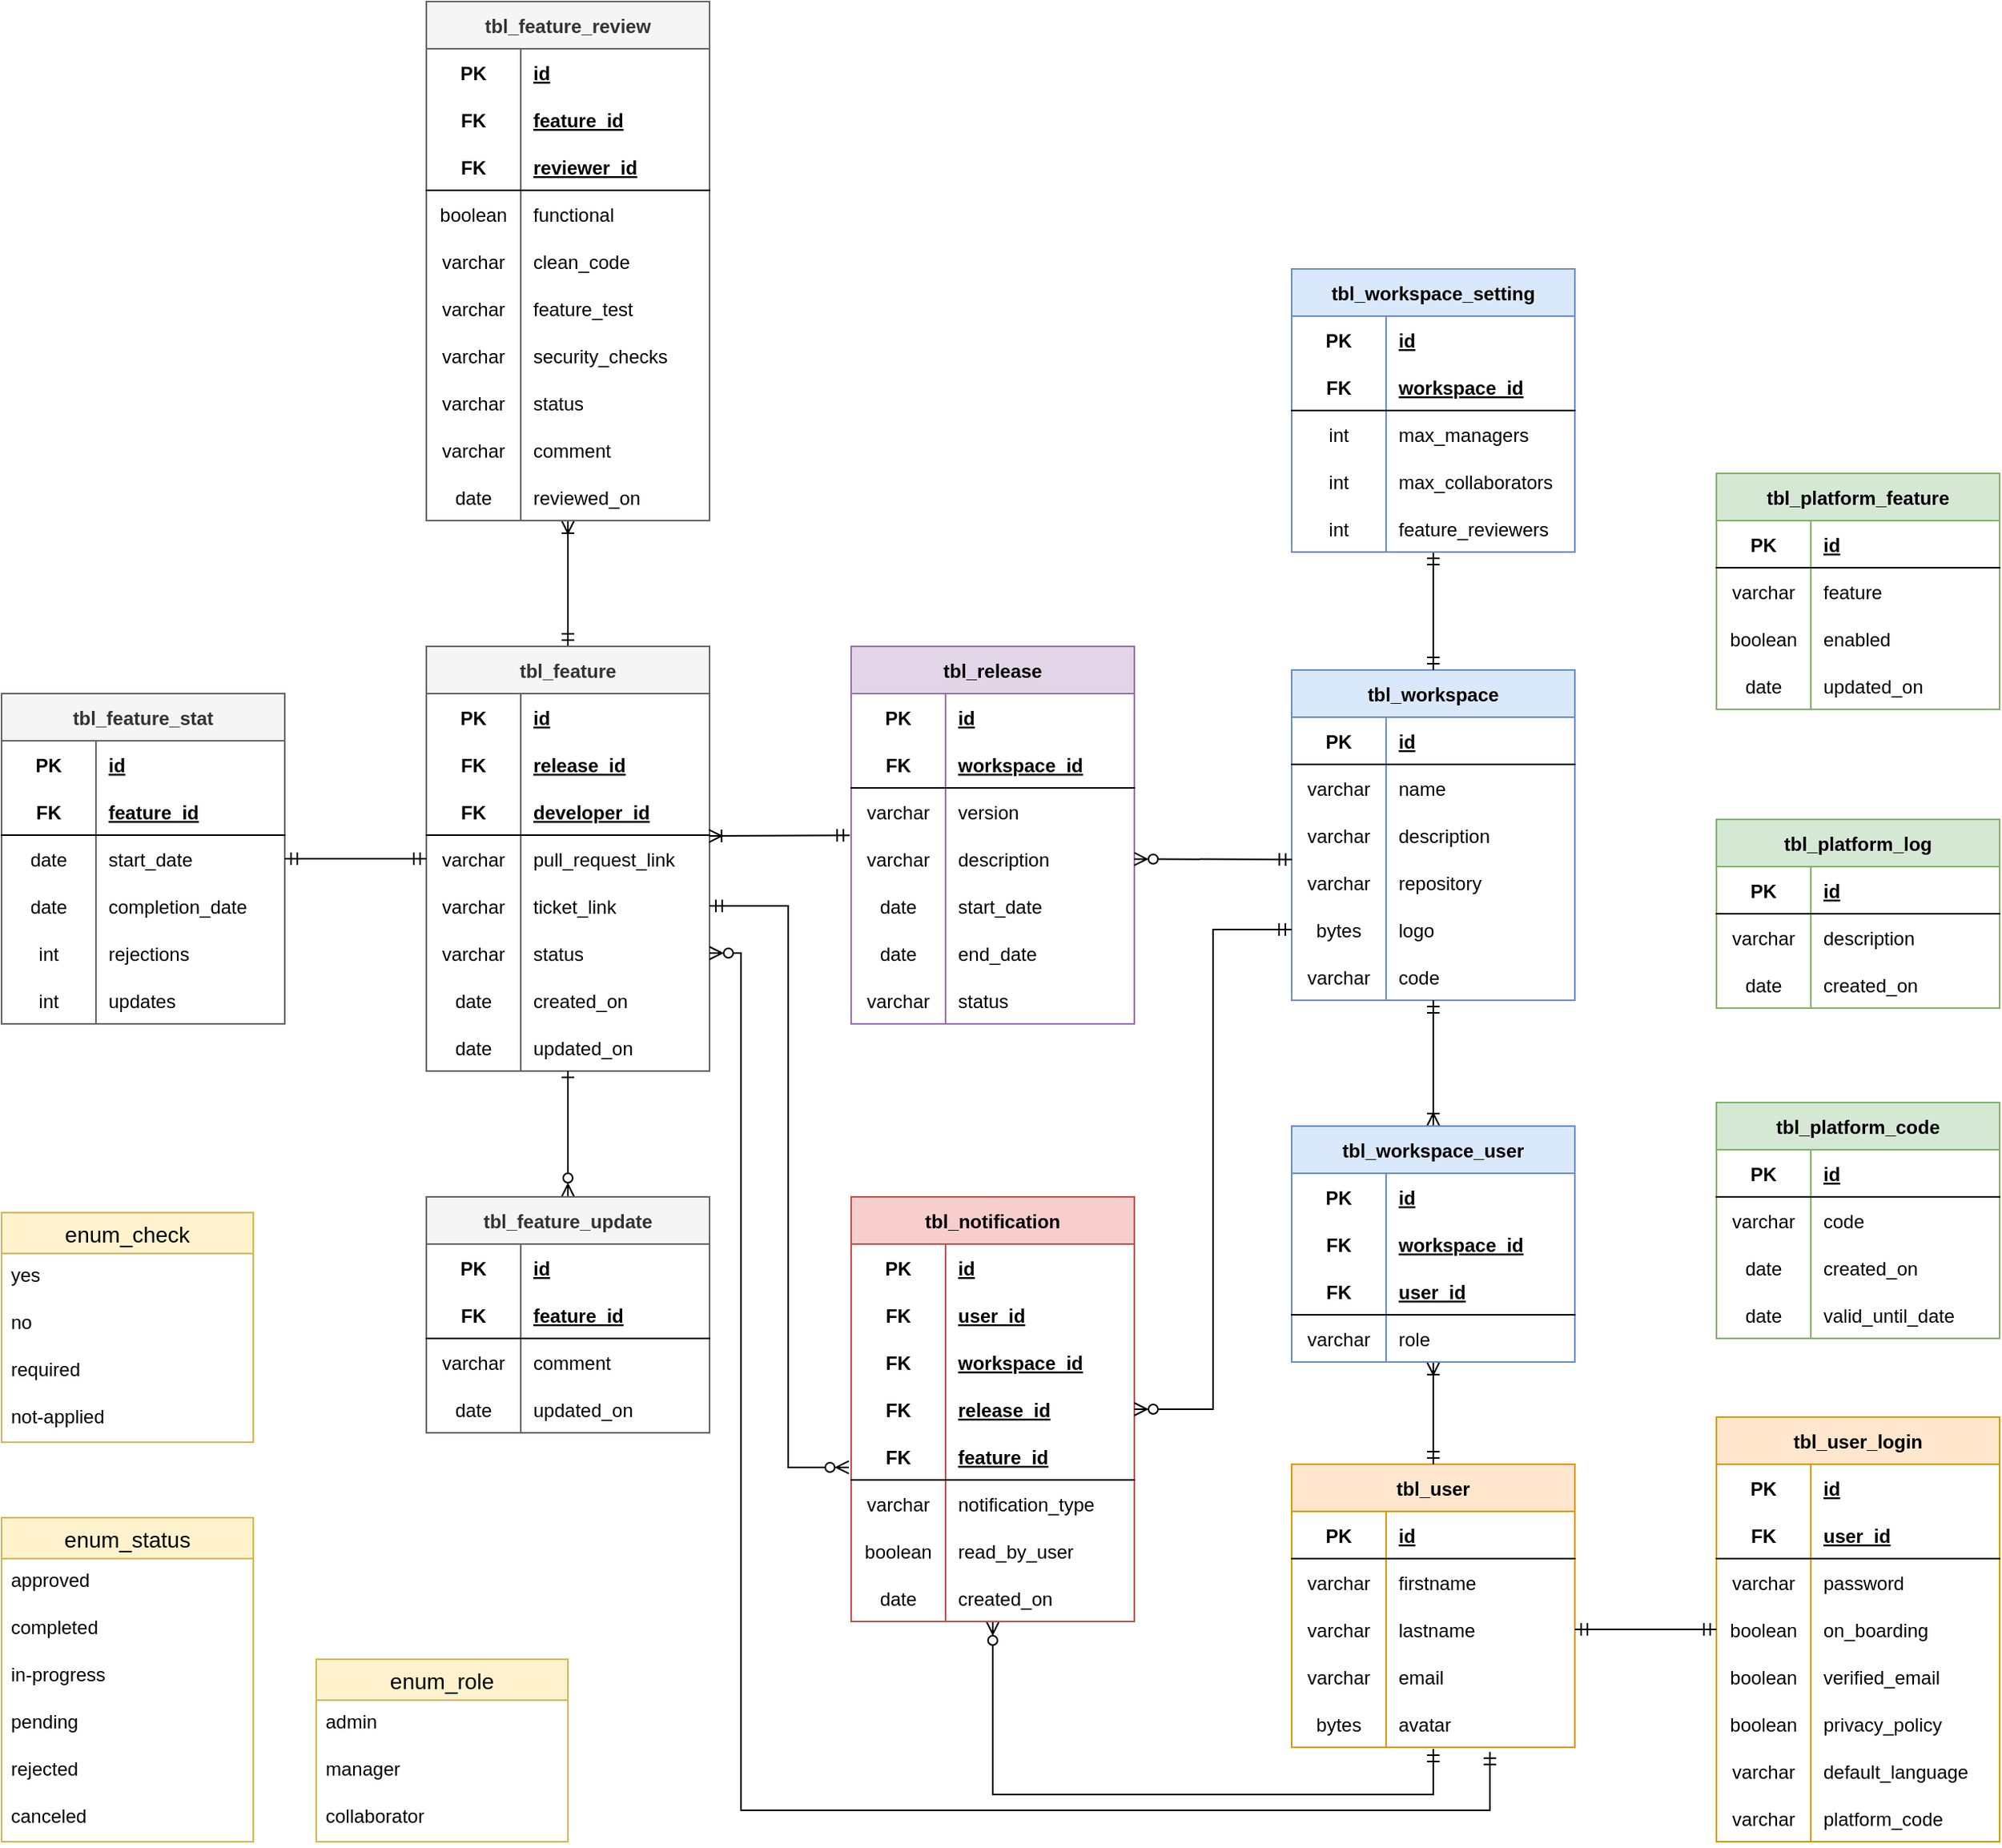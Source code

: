 <mxfile>
    <diagram id="vetOcaxEW74TjLupu2zr" name="ERD">
        <mxGraphModel dx="2184" dy="1384" grid="1" gridSize="10" guides="1" tooltips="1" connect="1" arrows="1" fold="1" page="1" pageScale="1" pageWidth="850" pageHeight="1100" background="#ffffff" math="0" shadow="0">
            <root>
                <mxCell id="0"/>
                <mxCell id="1" parent="0"/>
                <mxCell id="sjsZ1EwAtbr6DIiZadcu-14" value="tbl_feature_stat" style="shape=table;startSize=30;container=1;collapsible=1;childLayout=tableLayout;fixedRows=1;rowLines=0;fontStyle=1;align=center;resizeLast=1;fillColor=#f5f5f5;fontColor=#333333;strokeColor=#666666;" parent="1" vertex="1">
                    <mxGeometry x="-30" y="470" width="180" height="210" as="geometry"/>
                </mxCell>
                <mxCell id="sjsZ1EwAtbr6DIiZadcu-15" value="" style="shape=tableRow;horizontal=0;startSize=0;swimlaneHead=0;swimlaneBody=0;fillColor=none;collapsible=0;dropTarget=0;points=[[0,0.5],[1,0.5]];portConstraint=eastwest;top=0;left=0;right=0;bottom=0;" parent="sjsZ1EwAtbr6DIiZadcu-14" vertex="1">
                    <mxGeometry y="30" width="180" height="30" as="geometry"/>
                </mxCell>
                <mxCell id="sjsZ1EwAtbr6DIiZadcu-16" value="PK" style="shape=partialRectangle;connectable=0;fillColor=none;top=0;left=0;bottom=0;right=0;fontStyle=1;overflow=hidden;" parent="sjsZ1EwAtbr6DIiZadcu-15" vertex="1">
                    <mxGeometry width="60" height="30" as="geometry">
                        <mxRectangle width="60" height="30" as="alternateBounds"/>
                    </mxGeometry>
                </mxCell>
                <mxCell id="sjsZ1EwAtbr6DIiZadcu-17" value="id" style="shape=partialRectangle;connectable=0;fillColor=none;top=0;left=0;bottom=0;right=0;align=left;spacingLeft=6;fontStyle=5;overflow=hidden;" parent="sjsZ1EwAtbr6DIiZadcu-15" vertex="1">
                    <mxGeometry x="60" width="120" height="30" as="geometry">
                        <mxRectangle width="120" height="30" as="alternateBounds"/>
                    </mxGeometry>
                </mxCell>
                <mxCell id="sjsZ1EwAtbr6DIiZadcu-18" value="" style="shape=tableRow;horizontal=0;startSize=0;swimlaneHead=0;swimlaneBody=0;fillColor=none;collapsible=0;dropTarget=0;points=[[0,0.5],[1,0.5]];portConstraint=eastwest;top=0;left=0;right=0;bottom=1;" parent="sjsZ1EwAtbr6DIiZadcu-14" vertex="1">
                    <mxGeometry y="60" width="180" height="30" as="geometry"/>
                </mxCell>
                <mxCell id="sjsZ1EwAtbr6DIiZadcu-19" value="FK" style="shape=partialRectangle;connectable=0;fillColor=none;top=0;left=0;bottom=0;right=0;fontStyle=1;overflow=hidden;" parent="sjsZ1EwAtbr6DIiZadcu-18" vertex="1">
                    <mxGeometry width="60" height="30" as="geometry">
                        <mxRectangle width="60" height="30" as="alternateBounds"/>
                    </mxGeometry>
                </mxCell>
                <mxCell id="sjsZ1EwAtbr6DIiZadcu-20" value="feature_id" style="shape=partialRectangle;connectable=0;fillColor=none;top=0;left=0;bottom=0;right=0;align=left;spacingLeft=6;fontStyle=5;overflow=hidden;" parent="sjsZ1EwAtbr6DIiZadcu-18" vertex="1">
                    <mxGeometry x="60" width="120" height="30" as="geometry">
                        <mxRectangle width="120" height="30" as="alternateBounds"/>
                    </mxGeometry>
                </mxCell>
                <mxCell id="sjsZ1EwAtbr6DIiZadcu-21" value="" style="shape=tableRow;horizontal=0;startSize=0;swimlaneHead=0;swimlaneBody=0;fillColor=none;collapsible=0;dropTarget=0;points=[[0,0.5],[1,0.5]];portConstraint=eastwest;top=0;left=0;right=0;bottom=0;" parent="sjsZ1EwAtbr6DIiZadcu-14" vertex="1">
                    <mxGeometry y="90" width="180" height="30" as="geometry"/>
                </mxCell>
                <mxCell id="sjsZ1EwAtbr6DIiZadcu-22" value="date" style="shape=partialRectangle;connectable=0;fillColor=none;top=0;left=0;bottom=0;right=0;editable=1;overflow=hidden;" parent="sjsZ1EwAtbr6DIiZadcu-21" vertex="1">
                    <mxGeometry width="60" height="30" as="geometry">
                        <mxRectangle width="60" height="30" as="alternateBounds"/>
                    </mxGeometry>
                </mxCell>
                <mxCell id="sjsZ1EwAtbr6DIiZadcu-23" value="start_date" style="shape=partialRectangle;connectable=0;fillColor=none;top=0;left=0;bottom=0;right=0;align=left;spacingLeft=6;overflow=hidden;" parent="sjsZ1EwAtbr6DIiZadcu-21" vertex="1">
                    <mxGeometry x="60" width="120" height="30" as="geometry">
                        <mxRectangle width="120" height="30" as="alternateBounds"/>
                    </mxGeometry>
                </mxCell>
                <mxCell id="sjsZ1EwAtbr6DIiZadcu-24" value="" style="shape=tableRow;horizontal=0;startSize=0;swimlaneHead=0;swimlaneBody=0;fillColor=none;collapsible=0;dropTarget=0;points=[[0,0.5],[1,0.5]];portConstraint=eastwest;top=0;left=0;right=0;bottom=0;" parent="sjsZ1EwAtbr6DIiZadcu-14" vertex="1">
                    <mxGeometry y="120" width="180" height="30" as="geometry"/>
                </mxCell>
                <mxCell id="sjsZ1EwAtbr6DIiZadcu-25" value="date" style="shape=partialRectangle;connectable=0;fillColor=none;top=0;left=0;bottom=0;right=0;editable=1;overflow=hidden;" parent="sjsZ1EwAtbr6DIiZadcu-24" vertex="1">
                    <mxGeometry width="60" height="30" as="geometry">
                        <mxRectangle width="60" height="30" as="alternateBounds"/>
                    </mxGeometry>
                </mxCell>
                <mxCell id="sjsZ1EwAtbr6DIiZadcu-26" value="completion_date" style="shape=partialRectangle;connectable=0;fillColor=none;top=0;left=0;bottom=0;right=0;align=left;spacingLeft=6;overflow=hidden;" parent="sjsZ1EwAtbr6DIiZadcu-24" vertex="1">
                    <mxGeometry x="60" width="120" height="30" as="geometry">
                        <mxRectangle width="120" height="30" as="alternateBounds"/>
                    </mxGeometry>
                </mxCell>
                <mxCell id="sjsZ1EwAtbr6DIiZadcu-27" value="" style="shape=tableRow;horizontal=0;startSize=0;swimlaneHead=0;swimlaneBody=0;fillColor=none;collapsible=0;dropTarget=0;points=[[0,0.5],[1,0.5]];portConstraint=eastwest;top=0;left=0;right=0;bottom=0;" parent="sjsZ1EwAtbr6DIiZadcu-14" vertex="1">
                    <mxGeometry y="150" width="180" height="30" as="geometry"/>
                </mxCell>
                <mxCell id="sjsZ1EwAtbr6DIiZadcu-28" value="int" style="shape=partialRectangle;connectable=0;fillColor=none;top=0;left=0;bottom=0;right=0;editable=1;overflow=hidden;" parent="sjsZ1EwAtbr6DIiZadcu-27" vertex="1">
                    <mxGeometry width="60" height="30" as="geometry">
                        <mxRectangle width="60" height="30" as="alternateBounds"/>
                    </mxGeometry>
                </mxCell>
                <mxCell id="sjsZ1EwAtbr6DIiZadcu-29" value="rejections" style="shape=partialRectangle;connectable=0;fillColor=none;top=0;left=0;bottom=0;right=0;align=left;spacingLeft=6;overflow=hidden;" parent="sjsZ1EwAtbr6DIiZadcu-27" vertex="1">
                    <mxGeometry x="60" width="120" height="30" as="geometry">
                        <mxRectangle width="120" height="30" as="alternateBounds"/>
                    </mxGeometry>
                </mxCell>
                <mxCell id="sjsZ1EwAtbr6DIiZadcu-30" value="" style="shape=tableRow;horizontal=0;startSize=0;swimlaneHead=0;swimlaneBody=0;fillColor=none;collapsible=0;dropTarget=0;points=[[0,0.5],[1,0.5]];portConstraint=eastwest;top=0;left=0;right=0;bottom=0;" parent="sjsZ1EwAtbr6DIiZadcu-14" vertex="1">
                    <mxGeometry y="180" width="180" height="30" as="geometry"/>
                </mxCell>
                <mxCell id="sjsZ1EwAtbr6DIiZadcu-31" value="int" style="shape=partialRectangle;connectable=0;fillColor=none;top=0;left=0;bottom=0;right=0;editable=1;overflow=hidden;" parent="sjsZ1EwAtbr6DIiZadcu-30" vertex="1">
                    <mxGeometry width="60" height="30" as="geometry">
                        <mxRectangle width="60" height="30" as="alternateBounds"/>
                    </mxGeometry>
                </mxCell>
                <mxCell id="sjsZ1EwAtbr6DIiZadcu-32" value="updates" style="shape=partialRectangle;connectable=0;fillColor=none;top=0;left=0;bottom=0;right=0;align=left;spacingLeft=6;overflow=hidden;" parent="sjsZ1EwAtbr6DIiZadcu-30" vertex="1">
                    <mxGeometry x="60" width="120" height="30" as="geometry">
                        <mxRectangle width="120" height="30" as="alternateBounds"/>
                    </mxGeometry>
                </mxCell>
                <mxCell id="sjsZ1EwAtbr6DIiZadcu-304" style="edgeStyle=none;html=1;entryX=0.5;entryY=0;entryDx=0;entryDy=0;startArrow=ERoneToMany;startFill=0;endArrow=ERmandOne;endFill=0;" parent="1" source="sjsZ1EwAtbr6DIiZadcu-33" target="sjsZ1EwAtbr6DIiZadcu-64" edge="1">
                    <mxGeometry relative="1" as="geometry"/>
                </mxCell>
                <mxCell id="sjsZ1EwAtbr6DIiZadcu-33" value="tbl_feature_review" style="shape=table;startSize=30;container=1;collapsible=1;childLayout=tableLayout;fixedRows=1;rowLines=0;fontStyle=1;align=center;resizeLast=1;fillColor=#f5f5f5;fontColor=#333333;strokeColor=#666666;" parent="1" vertex="1">
                    <mxGeometry x="240" y="30" width="180" height="330" as="geometry"/>
                </mxCell>
                <mxCell id="sjsZ1EwAtbr6DIiZadcu-34" value="" style="shape=tableRow;horizontal=0;startSize=0;swimlaneHead=0;swimlaneBody=0;fillColor=none;collapsible=0;dropTarget=0;points=[[0,0.5],[1,0.5]];portConstraint=eastwest;top=0;left=0;right=0;bottom=0;" parent="sjsZ1EwAtbr6DIiZadcu-33" vertex="1">
                    <mxGeometry y="30" width="180" height="30" as="geometry"/>
                </mxCell>
                <mxCell id="sjsZ1EwAtbr6DIiZadcu-35" value="PK" style="shape=partialRectangle;connectable=0;fillColor=none;top=0;left=0;bottom=0;right=0;fontStyle=1;overflow=hidden;" parent="sjsZ1EwAtbr6DIiZadcu-34" vertex="1">
                    <mxGeometry width="60" height="30" as="geometry">
                        <mxRectangle width="60" height="30" as="alternateBounds"/>
                    </mxGeometry>
                </mxCell>
                <mxCell id="sjsZ1EwAtbr6DIiZadcu-36" value="id" style="shape=partialRectangle;connectable=0;fillColor=none;top=0;left=0;bottom=0;right=0;align=left;spacingLeft=6;fontStyle=5;overflow=hidden;" parent="sjsZ1EwAtbr6DIiZadcu-34" vertex="1">
                    <mxGeometry x="60" width="120" height="30" as="geometry">
                        <mxRectangle width="120" height="30" as="alternateBounds"/>
                    </mxGeometry>
                </mxCell>
                <mxCell id="sjsZ1EwAtbr6DIiZadcu-46" value="" style="shape=tableRow;horizontal=0;startSize=0;swimlaneHead=0;swimlaneBody=0;fillColor=none;collapsible=0;dropTarget=0;points=[[0,0.5],[1,0.5]];portConstraint=eastwest;top=0;left=0;right=0;bottom=0;" parent="sjsZ1EwAtbr6DIiZadcu-33" vertex="1">
                    <mxGeometry y="60" width="180" height="30" as="geometry"/>
                </mxCell>
                <mxCell id="sjsZ1EwAtbr6DIiZadcu-47" value="FK" style="shape=partialRectangle;connectable=0;fillColor=none;top=0;left=0;bottom=0;right=0;fontStyle=1;overflow=hidden;" parent="sjsZ1EwAtbr6DIiZadcu-46" vertex="1">
                    <mxGeometry width="60" height="30" as="geometry">
                        <mxRectangle width="60" height="30" as="alternateBounds"/>
                    </mxGeometry>
                </mxCell>
                <mxCell id="sjsZ1EwAtbr6DIiZadcu-48" value="feature_id" style="shape=partialRectangle;connectable=0;fillColor=none;top=0;left=0;bottom=0;right=0;align=left;spacingLeft=6;fontStyle=5;overflow=hidden;" parent="sjsZ1EwAtbr6DIiZadcu-46" vertex="1">
                    <mxGeometry x="60" width="120" height="30" as="geometry">
                        <mxRectangle width="120" height="30" as="alternateBounds"/>
                    </mxGeometry>
                </mxCell>
                <mxCell id="sjsZ1EwAtbr6DIiZadcu-37" value="" style="shape=tableRow;horizontal=0;startSize=0;swimlaneHead=0;swimlaneBody=0;fillColor=none;collapsible=0;dropTarget=0;points=[[0,0.5],[1,0.5]];portConstraint=eastwest;top=0;left=0;right=0;bottom=1;" parent="sjsZ1EwAtbr6DIiZadcu-33" vertex="1">
                    <mxGeometry y="90" width="180" height="30" as="geometry"/>
                </mxCell>
                <mxCell id="sjsZ1EwAtbr6DIiZadcu-38" value="FK" style="shape=partialRectangle;connectable=0;fillColor=none;top=0;left=0;bottom=0;right=0;fontStyle=1;overflow=hidden;" parent="sjsZ1EwAtbr6DIiZadcu-37" vertex="1">
                    <mxGeometry width="60" height="30" as="geometry">
                        <mxRectangle width="60" height="30" as="alternateBounds"/>
                    </mxGeometry>
                </mxCell>
                <mxCell id="sjsZ1EwAtbr6DIiZadcu-39" value="reviewer_id" style="shape=partialRectangle;connectable=0;fillColor=none;top=0;left=0;bottom=0;right=0;align=left;spacingLeft=6;fontStyle=5;overflow=hidden;" parent="sjsZ1EwAtbr6DIiZadcu-37" vertex="1">
                    <mxGeometry x="60" width="120" height="30" as="geometry">
                        <mxRectangle width="120" height="30" as="alternateBounds"/>
                    </mxGeometry>
                </mxCell>
                <mxCell id="sjsZ1EwAtbr6DIiZadcu-40" value="" style="shape=tableRow;horizontal=0;startSize=0;swimlaneHead=0;swimlaneBody=0;fillColor=none;collapsible=0;dropTarget=0;points=[[0,0.5],[1,0.5]];portConstraint=eastwest;top=0;left=0;right=0;bottom=0;" parent="sjsZ1EwAtbr6DIiZadcu-33" vertex="1">
                    <mxGeometry y="120" width="180" height="30" as="geometry"/>
                </mxCell>
                <mxCell id="sjsZ1EwAtbr6DIiZadcu-41" value="boolean" style="shape=partialRectangle;connectable=0;fillColor=none;top=0;left=0;bottom=0;right=0;editable=1;overflow=hidden;" parent="sjsZ1EwAtbr6DIiZadcu-40" vertex="1">
                    <mxGeometry width="60" height="30" as="geometry">
                        <mxRectangle width="60" height="30" as="alternateBounds"/>
                    </mxGeometry>
                </mxCell>
                <mxCell id="sjsZ1EwAtbr6DIiZadcu-42" value="functional" style="shape=partialRectangle;connectable=0;fillColor=none;top=0;left=0;bottom=0;right=0;align=left;spacingLeft=6;overflow=hidden;" parent="sjsZ1EwAtbr6DIiZadcu-40" vertex="1">
                    <mxGeometry x="60" width="120" height="30" as="geometry">
                        <mxRectangle width="120" height="30" as="alternateBounds"/>
                    </mxGeometry>
                </mxCell>
                <mxCell id="sjsZ1EwAtbr6DIiZadcu-43" value="" style="shape=tableRow;horizontal=0;startSize=0;swimlaneHead=0;swimlaneBody=0;fillColor=none;collapsible=0;dropTarget=0;points=[[0,0.5],[1,0.5]];portConstraint=eastwest;top=0;left=0;right=0;bottom=0;" parent="sjsZ1EwAtbr6DIiZadcu-33" vertex="1">
                    <mxGeometry y="150" width="180" height="30" as="geometry"/>
                </mxCell>
                <mxCell id="sjsZ1EwAtbr6DIiZadcu-44" value="varchar" style="shape=partialRectangle;connectable=0;fillColor=none;top=0;left=0;bottom=0;right=0;editable=1;overflow=hidden;" parent="sjsZ1EwAtbr6DIiZadcu-43" vertex="1">
                    <mxGeometry width="60" height="30" as="geometry">
                        <mxRectangle width="60" height="30" as="alternateBounds"/>
                    </mxGeometry>
                </mxCell>
                <mxCell id="sjsZ1EwAtbr6DIiZadcu-45" value="clean_code" style="shape=partialRectangle;connectable=0;fillColor=none;top=0;left=0;bottom=0;right=0;align=left;spacingLeft=6;overflow=hidden;" parent="sjsZ1EwAtbr6DIiZadcu-43" vertex="1">
                    <mxGeometry x="60" width="120" height="30" as="geometry">
                        <mxRectangle width="120" height="30" as="alternateBounds"/>
                    </mxGeometry>
                </mxCell>
                <mxCell id="sjsZ1EwAtbr6DIiZadcu-49" value="" style="shape=tableRow;horizontal=0;startSize=0;swimlaneHead=0;swimlaneBody=0;fillColor=none;collapsible=0;dropTarget=0;points=[[0,0.5],[1,0.5]];portConstraint=eastwest;top=0;left=0;right=0;bottom=0;" parent="sjsZ1EwAtbr6DIiZadcu-33" vertex="1">
                    <mxGeometry y="180" width="180" height="30" as="geometry"/>
                </mxCell>
                <mxCell id="sjsZ1EwAtbr6DIiZadcu-50" value="varchar" style="shape=partialRectangle;connectable=0;fillColor=none;top=0;left=0;bottom=0;right=0;editable=1;overflow=hidden;" parent="sjsZ1EwAtbr6DIiZadcu-49" vertex="1">
                    <mxGeometry width="60" height="30" as="geometry">
                        <mxRectangle width="60" height="30" as="alternateBounds"/>
                    </mxGeometry>
                </mxCell>
                <mxCell id="sjsZ1EwAtbr6DIiZadcu-51" value="feature_test" style="shape=partialRectangle;connectable=0;fillColor=none;top=0;left=0;bottom=0;right=0;align=left;spacingLeft=6;overflow=hidden;" parent="sjsZ1EwAtbr6DIiZadcu-49" vertex="1">
                    <mxGeometry x="60" width="120" height="30" as="geometry">
                        <mxRectangle width="120" height="30" as="alternateBounds"/>
                    </mxGeometry>
                </mxCell>
                <mxCell id="sjsZ1EwAtbr6DIiZadcu-52" value="" style="shape=tableRow;horizontal=0;startSize=0;swimlaneHead=0;swimlaneBody=0;fillColor=none;collapsible=0;dropTarget=0;points=[[0,0.5],[1,0.5]];portConstraint=eastwest;top=0;left=0;right=0;bottom=0;" parent="sjsZ1EwAtbr6DIiZadcu-33" vertex="1">
                    <mxGeometry y="210" width="180" height="30" as="geometry"/>
                </mxCell>
                <mxCell id="sjsZ1EwAtbr6DIiZadcu-53" value="varchar" style="shape=partialRectangle;connectable=0;fillColor=none;top=0;left=0;bottom=0;right=0;editable=1;overflow=hidden;" parent="sjsZ1EwAtbr6DIiZadcu-52" vertex="1">
                    <mxGeometry width="60" height="30" as="geometry">
                        <mxRectangle width="60" height="30" as="alternateBounds"/>
                    </mxGeometry>
                </mxCell>
                <mxCell id="sjsZ1EwAtbr6DIiZadcu-54" value="security_checks" style="shape=partialRectangle;connectable=0;fillColor=none;top=0;left=0;bottom=0;right=0;align=left;spacingLeft=6;overflow=hidden;" parent="sjsZ1EwAtbr6DIiZadcu-52" vertex="1">
                    <mxGeometry x="60" width="120" height="30" as="geometry">
                        <mxRectangle width="120" height="30" as="alternateBounds"/>
                    </mxGeometry>
                </mxCell>
                <mxCell id="sjsZ1EwAtbr6DIiZadcu-55" value="" style="shape=tableRow;horizontal=0;startSize=0;swimlaneHead=0;swimlaneBody=0;fillColor=none;collapsible=0;dropTarget=0;points=[[0,0.5],[1,0.5]];portConstraint=eastwest;top=0;left=0;right=0;bottom=0;" parent="sjsZ1EwAtbr6DIiZadcu-33" vertex="1">
                    <mxGeometry y="240" width="180" height="30" as="geometry"/>
                </mxCell>
                <mxCell id="sjsZ1EwAtbr6DIiZadcu-56" value="varchar" style="shape=partialRectangle;connectable=0;fillColor=none;top=0;left=0;bottom=0;right=0;editable=1;overflow=hidden;" parent="sjsZ1EwAtbr6DIiZadcu-55" vertex="1">
                    <mxGeometry width="60" height="30" as="geometry">
                        <mxRectangle width="60" height="30" as="alternateBounds"/>
                    </mxGeometry>
                </mxCell>
                <mxCell id="sjsZ1EwAtbr6DIiZadcu-57" value="status" style="shape=partialRectangle;connectable=0;fillColor=none;top=0;left=0;bottom=0;right=0;align=left;spacingLeft=6;overflow=hidden;" parent="sjsZ1EwAtbr6DIiZadcu-55" vertex="1">
                    <mxGeometry x="60" width="120" height="30" as="geometry">
                        <mxRectangle width="120" height="30" as="alternateBounds"/>
                    </mxGeometry>
                </mxCell>
                <mxCell id="sjsZ1EwAtbr6DIiZadcu-58" value="" style="shape=tableRow;horizontal=0;startSize=0;swimlaneHead=0;swimlaneBody=0;fillColor=none;collapsible=0;dropTarget=0;points=[[0,0.5],[1,0.5]];portConstraint=eastwest;top=0;left=0;right=0;bottom=0;" parent="sjsZ1EwAtbr6DIiZadcu-33" vertex="1">
                    <mxGeometry y="270" width="180" height="30" as="geometry"/>
                </mxCell>
                <mxCell id="sjsZ1EwAtbr6DIiZadcu-59" value="varchar" style="shape=partialRectangle;connectable=0;fillColor=none;top=0;left=0;bottom=0;right=0;editable=1;overflow=hidden;" parent="sjsZ1EwAtbr6DIiZadcu-58" vertex="1">
                    <mxGeometry width="60" height="30" as="geometry">
                        <mxRectangle width="60" height="30" as="alternateBounds"/>
                    </mxGeometry>
                </mxCell>
                <mxCell id="sjsZ1EwAtbr6DIiZadcu-60" value="comment" style="shape=partialRectangle;connectable=0;fillColor=none;top=0;left=0;bottom=0;right=0;align=left;spacingLeft=6;overflow=hidden;" parent="sjsZ1EwAtbr6DIiZadcu-58" vertex="1">
                    <mxGeometry x="60" width="120" height="30" as="geometry">
                        <mxRectangle width="120" height="30" as="alternateBounds"/>
                    </mxGeometry>
                </mxCell>
                <mxCell id="sjsZ1EwAtbr6DIiZadcu-61" value="" style="shape=tableRow;horizontal=0;startSize=0;swimlaneHead=0;swimlaneBody=0;fillColor=none;collapsible=0;dropTarget=0;points=[[0,0.5],[1,0.5]];portConstraint=eastwest;top=0;left=0;right=0;bottom=0;" parent="sjsZ1EwAtbr6DIiZadcu-33" vertex="1">
                    <mxGeometry y="300" width="180" height="30" as="geometry"/>
                </mxCell>
                <mxCell id="sjsZ1EwAtbr6DIiZadcu-62" value="date" style="shape=partialRectangle;connectable=0;fillColor=none;top=0;left=0;bottom=0;right=0;editable=1;overflow=hidden;" parent="sjsZ1EwAtbr6DIiZadcu-61" vertex="1">
                    <mxGeometry width="60" height="30" as="geometry">
                        <mxRectangle width="60" height="30" as="alternateBounds"/>
                    </mxGeometry>
                </mxCell>
                <mxCell id="sjsZ1EwAtbr6DIiZadcu-63" value="reviewed_on" style="shape=partialRectangle;connectable=0;fillColor=none;top=0;left=0;bottom=0;right=0;align=left;spacingLeft=6;overflow=hidden;" parent="sjsZ1EwAtbr6DIiZadcu-61" vertex="1">
                    <mxGeometry x="60" width="120" height="30" as="geometry">
                        <mxRectangle width="120" height="30" as="alternateBounds"/>
                    </mxGeometry>
                </mxCell>
                <mxCell id="sjsZ1EwAtbr6DIiZadcu-64" value="tbl_feature" style="shape=table;startSize=30;container=1;collapsible=1;childLayout=tableLayout;fixedRows=1;rowLines=0;fontStyle=1;align=center;resizeLast=1;fillColor=#f5f5f5;fontColor=#333333;strokeColor=#666666;" parent="1" vertex="1">
                    <mxGeometry x="240" y="440" width="180" height="270" as="geometry"/>
                </mxCell>
                <mxCell id="sjsZ1EwAtbr6DIiZadcu-65" value="" style="shape=tableRow;horizontal=0;startSize=0;swimlaneHead=0;swimlaneBody=0;fillColor=none;collapsible=0;dropTarget=0;points=[[0,0.5],[1,0.5]];portConstraint=eastwest;top=0;left=0;right=0;bottom=0;" parent="sjsZ1EwAtbr6DIiZadcu-64" vertex="1">
                    <mxGeometry y="30" width="180" height="30" as="geometry"/>
                </mxCell>
                <mxCell id="sjsZ1EwAtbr6DIiZadcu-66" value="PK" style="shape=partialRectangle;connectable=0;fillColor=none;top=0;left=0;bottom=0;right=0;fontStyle=1;overflow=hidden;" parent="sjsZ1EwAtbr6DIiZadcu-65" vertex="1">
                    <mxGeometry width="60" height="30" as="geometry">
                        <mxRectangle width="60" height="30" as="alternateBounds"/>
                    </mxGeometry>
                </mxCell>
                <mxCell id="sjsZ1EwAtbr6DIiZadcu-67" value="id" style="shape=partialRectangle;connectable=0;fillColor=none;top=0;left=0;bottom=0;right=0;align=left;spacingLeft=6;fontStyle=5;overflow=hidden;" parent="sjsZ1EwAtbr6DIiZadcu-65" vertex="1">
                    <mxGeometry x="60" width="120" height="30" as="geometry">
                        <mxRectangle width="120" height="30" as="alternateBounds"/>
                    </mxGeometry>
                </mxCell>
                <mxCell id="sjsZ1EwAtbr6DIiZadcu-77" value="" style="shape=tableRow;horizontal=0;startSize=0;swimlaneHead=0;swimlaneBody=0;fillColor=none;collapsible=0;dropTarget=0;points=[[0,0.5],[1,0.5]];portConstraint=eastwest;top=0;left=0;right=0;bottom=0;" parent="sjsZ1EwAtbr6DIiZadcu-64" vertex="1">
                    <mxGeometry y="60" width="180" height="30" as="geometry"/>
                </mxCell>
                <mxCell id="sjsZ1EwAtbr6DIiZadcu-78" value="FK" style="shape=partialRectangle;connectable=0;fillColor=none;top=0;left=0;bottom=0;right=0;fontStyle=1;overflow=hidden;" parent="sjsZ1EwAtbr6DIiZadcu-77" vertex="1">
                    <mxGeometry width="60" height="30" as="geometry">
                        <mxRectangle width="60" height="30" as="alternateBounds"/>
                    </mxGeometry>
                </mxCell>
                <mxCell id="sjsZ1EwAtbr6DIiZadcu-79" value="release_id" style="shape=partialRectangle;connectable=0;fillColor=none;top=0;left=0;bottom=0;right=0;align=left;spacingLeft=6;fontStyle=5;overflow=hidden;" parent="sjsZ1EwAtbr6DIiZadcu-77" vertex="1">
                    <mxGeometry x="60" width="120" height="30" as="geometry">
                        <mxRectangle width="120" height="30" as="alternateBounds"/>
                    </mxGeometry>
                </mxCell>
                <mxCell id="sjsZ1EwAtbr6DIiZadcu-68" value="" style="shape=tableRow;horizontal=0;startSize=0;swimlaneHead=0;swimlaneBody=0;fillColor=none;collapsible=0;dropTarget=0;points=[[0,0.5],[1,0.5]];portConstraint=eastwest;top=0;left=0;right=0;bottom=1;" parent="sjsZ1EwAtbr6DIiZadcu-64" vertex="1">
                    <mxGeometry y="90" width="180" height="30" as="geometry"/>
                </mxCell>
                <mxCell id="sjsZ1EwAtbr6DIiZadcu-69" value="FK" style="shape=partialRectangle;connectable=0;fillColor=none;top=0;left=0;bottom=0;right=0;fontStyle=1;overflow=hidden;" parent="sjsZ1EwAtbr6DIiZadcu-68" vertex="1">
                    <mxGeometry width="60" height="30" as="geometry">
                        <mxRectangle width="60" height="30" as="alternateBounds"/>
                    </mxGeometry>
                </mxCell>
                <mxCell id="sjsZ1EwAtbr6DIiZadcu-70" value="developer_id" style="shape=partialRectangle;connectable=0;fillColor=none;top=0;left=0;bottom=0;right=0;align=left;spacingLeft=6;fontStyle=5;overflow=hidden;" parent="sjsZ1EwAtbr6DIiZadcu-68" vertex="1">
                    <mxGeometry x="60" width="120" height="30" as="geometry">
                        <mxRectangle width="120" height="30" as="alternateBounds"/>
                    </mxGeometry>
                </mxCell>
                <mxCell id="sjsZ1EwAtbr6DIiZadcu-71" value="" style="shape=tableRow;horizontal=0;startSize=0;swimlaneHead=0;swimlaneBody=0;fillColor=none;collapsible=0;dropTarget=0;points=[[0,0.5],[1,0.5]];portConstraint=eastwest;top=0;left=0;right=0;bottom=0;" parent="sjsZ1EwAtbr6DIiZadcu-64" vertex="1">
                    <mxGeometry y="120" width="180" height="30" as="geometry"/>
                </mxCell>
                <mxCell id="sjsZ1EwAtbr6DIiZadcu-72" value="varchar" style="shape=partialRectangle;connectable=0;fillColor=none;top=0;left=0;bottom=0;right=0;editable=1;overflow=hidden;" parent="sjsZ1EwAtbr6DIiZadcu-71" vertex="1">
                    <mxGeometry width="60" height="30" as="geometry">
                        <mxRectangle width="60" height="30" as="alternateBounds"/>
                    </mxGeometry>
                </mxCell>
                <mxCell id="sjsZ1EwAtbr6DIiZadcu-73" value="pull_request_link" style="shape=partialRectangle;connectable=0;fillColor=none;top=0;left=0;bottom=0;right=0;align=left;spacingLeft=6;overflow=hidden;" parent="sjsZ1EwAtbr6DIiZadcu-71" vertex="1">
                    <mxGeometry x="60" width="120" height="30" as="geometry">
                        <mxRectangle width="120" height="30" as="alternateBounds"/>
                    </mxGeometry>
                </mxCell>
                <mxCell id="sjsZ1EwAtbr6DIiZadcu-74" value="" style="shape=tableRow;horizontal=0;startSize=0;swimlaneHead=0;swimlaneBody=0;fillColor=none;collapsible=0;dropTarget=0;points=[[0,0.5],[1,0.5]];portConstraint=eastwest;top=0;left=0;right=0;bottom=0;" parent="sjsZ1EwAtbr6DIiZadcu-64" vertex="1">
                    <mxGeometry y="150" width="180" height="30" as="geometry"/>
                </mxCell>
                <mxCell id="sjsZ1EwAtbr6DIiZadcu-75" value="varchar" style="shape=partialRectangle;connectable=0;fillColor=none;top=0;left=0;bottom=0;right=0;editable=1;overflow=hidden;" parent="sjsZ1EwAtbr6DIiZadcu-74" vertex="1">
                    <mxGeometry width="60" height="30" as="geometry">
                        <mxRectangle width="60" height="30" as="alternateBounds"/>
                    </mxGeometry>
                </mxCell>
                <mxCell id="sjsZ1EwAtbr6DIiZadcu-76" value="ticket_link" style="shape=partialRectangle;connectable=0;fillColor=none;top=0;left=0;bottom=0;right=0;align=left;spacingLeft=6;overflow=hidden;" parent="sjsZ1EwAtbr6DIiZadcu-74" vertex="1">
                    <mxGeometry x="60" width="120" height="30" as="geometry">
                        <mxRectangle width="120" height="30" as="alternateBounds"/>
                    </mxGeometry>
                </mxCell>
                <mxCell id="sjsZ1EwAtbr6DIiZadcu-80" value="" style="shape=tableRow;horizontal=0;startSize=0;swimlaneHead=0;swimlaneBody=0;fillColor=none;collapsible=0;dropTarget=0;points=[[0,0.5],[1,0.5]];portConstraint=eastwest;top=0;left=0;right=0;bottom=0;" parent="sjsZ1EwAtbr6DIiZadcu-64" vertex="1">
                    <mxGeometry y="180" width="180" height="30" as="geometry"/>
                </mxCell>
                <mxCell id="sjsZ1EwAtbr6DIiZadcu-81" value="varchar" style="shape=partialRectangle;connectable=0;fillColor=none;top=0;left=0;bottom=0;right=0;editable=1;overflow=hidden;" parent="sjsZ1EwAtbr6DIiZadcu-80" vertex="1">
                    <mxGeometry width="60" height="30" as="geometry">
                        <mxRectangle width="60" height="30" as="alternateBounds"/>
                    </mxGeometry>
                </mxCell>
                <mxCell id="sjsZ1EwAtbr6DIiZadcu-82" value="status" style="shape=partialRectangle;connectable=0;fillColor=none;top=0;left=0;bottom=0;right=0;align=left;spacingLeft=6;overflow=hidden;" parent="sjsZ1EwAtbr6DIiZadcu-80" vertex="1">
                    <mxGeometry x="60" width="120" height="30" as="geometry">
                        <mxRectangle width="120" height="30" as="alternateBounds"/>
                    </mxGeometry>
                </mxCell>
                <mxCell id="sjsZ1EwAtbr6DIiZadcu-83" value="" style="shape=tableRow;horizontal=0;startSize=0;swimlaneHead=0;swimlaneBody=0;fillColor=none;collapsible=0;dropTarget=0;points=[[0,0.5],[1,0.5]];portConstraint=eastwest;top=0;left=0;right=0;bottom=0;" parent="sjsZ1EwAtbr6DIiZadcu-64" vertex="1">
                    <mxGeometry y="210" width="180" height="30" as="geometry"/>
                </mxCell>
                <mxCell id="sjsZ1EwAtbr6DIiZadcu-84" value="date" style="shape=partialRectangle;connectable=0;fillColor=none;top=0;left=0;bottom=0;right=0;editable=1;overflow=hidden;" parent="sjsZ1EwAtbr6DIiZadcu-83" vertex="1">
                    <mxGeometry width="60" height="30" as="geometry">
                        <mxRectangle width="60" height="30" as="alternateBounds"/>
                    </mxGeometry>
                </mxCell>
                <mxCell id="sjsZ1EwAtbr6DIiZadcu-85" value="created_on" style="shape=partialRectangle;connectable=0;fillColor=none;top=0;left=0;bottom=0;right=0;align=left;spacingLeft=6;overflow=hidden;" parent="sjsZ1EwAtbr6DIiZadcu-83" vertex="1">
                    <mxGeometry x="60" width="120" height="30" as="geometry">
                        <mxRectangle width="120" height="30" as="alternateBounds"/>
                    </mxGeometry>
                </mxCell>
                <mxCell id="sjsZ1EwAtbr6DIiZadcu-86" value="" style="shape=tableRow;horizontal=0;startSize=0;swimlaneHead=0;swimlaneBody=0;fillColor=none;collapsible=0;dropTarget=0;points=[[0,0.5],[1,0.5]];portConstraint=eastwest;top=0;left=0;right=0;bottom=0;" parent="sjsZ1EwAtbr6DIiZadcu-64" vertex="1">
                    <mxGeometry y="240" width="180" height="30" as="geometry"/>
                </mxCell>
                <mxCell id="sjsZ1EwAtbr6DIiZadcu-87" value="date" style="shape=partialRectangle;connectable=0;fillColor=none;top=0;left=0;bottom=0;right=0;editable=1;overflow=hidden;" parent="sjsZ1EwAtbr6DIiZadcu-86" vertex="1">
                    <mxGeometry width="60" height="30" as="geometry">
                        <mxRectangle width="60" height="30" as="alternateBounds"/>
                    </mxGeometry>
                </mxCell>
                <mxCell id="sjsZ1EwAtbr6DIiZadcu-88" value="updated_on" style="shape=partialRectangle;connectable=0;fillColor=none;top=0;left=0;bottom=0;right=0;align=left;spacingLeft=6;overflow=hidden;" parent="sjsZ1EwAtbr6DIiZadcu-86" vertex="1">
                    <mxGeometry x="60" width="120" height="30" as="geometry">
                        <mxRectangle width="120" height="30" as="alternateBounds"/>
                    </mxGeometry>
                </mxCell>
                <mxCell id="sjsZ1EwAtbr6DIiZadcu-303" style="edgeStyle=none;html=1;endArrow=ERone;endFill=0;startArrow=ERzeroToMany;startFill=0;" parent="1" source="sjsZ1EwAtbr6DIiZadcu-89" target="sjsZ1EwAtbr6DIiZadcu-86" edge="1">
                    <mxGeometry relative="1" as="geometry"/>
                </mxCell>
                <mxCell id="sjsZ1EwAtbr6DIiZadcu-89" value="tbl_feature_update" style="shape=table;startSize=30;container=1;collapsible=1;childLayout=tableLayout;fixedRows=1;rowLines=0;fontStyle=1;align=center;resizeLast=1;fillColor=#f5f5f5;fontColor=#333333;strokeColor=#666666;" parent="1" vertex="1">
                    <mxGeometry x="240" y="790" width="180" height="150" as="geometry"/>
                </mxCell>
                <mxCell id="sjsZ1EwAtbr6DIiZadcu-90" value="" style="shape=tableRow;horizontal=0;startSize=0;swimlaneHead=0;swimlaneBody=0;fillColor=none;collapsible=0;dropTarget=0;points=[[0,0.5],[1,0.5]];portConstraint=eastwest;top=0;left=0;right=0;bottom=0;" parent="sjsZ1EwAtbr6DIiZadcu-89" vertex="1">
                    <mxGeometry y="30" width="180" height="30" as="geometry"/>
                </mxCell>
                <mxCell id="sjsZ1EwAtbr6DIiZadcu-91" value="PK" style="shape=partialRectangle;connectable=0;fillColor=none;top=0;left=0;bottom=0;right=0;fontStyle=1;overflow=hidden;" parent="sjsZ1EwAtbr6DIiZadcu-90" vertex="1">
                    <mxGeometry width="60" height="30" as="geometry">
                        <mxRectangle width="60" height="30" as="alternateBounds"/>
                    </mxGeometry>
                </mxCell>
                <mxCell id="sjsZ1EwAtbr6DIiZadcu-92" value="id" style="shape=partialRectangle;connectable=0;fillColor=none;top=0;left=0;bottom=0;right=0;align=left;spacingLeft=6;fontStyle=5;overflow=hidden;" parent="sjsZ1EwAtbr6DIiZadcu-90" vertex="1">
                    <mxGeometry x="60" width="120" height="30" as="geometry">
                        <mxRectangle width="120" height="30" as="alternateBounds"/>
                    </mxGeometry>
                </mxCell>
                <mxCell id="sjsZ1EwAtbr6DIiZadcu-93" value="" style="shape=tableRow;horizontal=0;startSize=0;swimlaneHead=0;swimlaneBody=0;fillColor=none;collapsible=0;dropTarget=0;points=[[0,0.5],[1,0.5]];portConstraint=eastwest;top=0;left=0;right=0;bottom=1;" parent="sjsZ1EwAtbr6DIiZadcu-89" vertex="1">
                    <mxGeometry y="60" width="180" height="30" as="geometry"/>
                </mxCell>
                <mxCell id="sjsZ1EwAtbr6DIiZadcu-94" value="FK" style="shape=partialRectangle;connectable=0;fillColor=none;top=0;left=0;bottom=0;right=0;fontStyle=1;overflow=hidden;" parent="sjsZ1EwAtbr6DIiZadcu-93" vertex="1">
                    <mxGeometry width="60" height="30" as="geometry">
                        <mxRectangle width="60" height="30" as="alternateBounds"/>
                    </mxGeometry>
                </mxCell>
                <mxCell id="sjsZ1EwAtbr6DIiZadcu-95" value="feature_id" style="shape=partialRectangle;connectable=0;fillColor=none;top=0;left=0;bottom=0;right=0;align=left;spacingLeft=6;fontStyle=5;overflow=hidden;" parent="sjsZ1EwAtbr6DIiZadcu-93" vertex="1">
                    <mxGeometry x="60" width="120" height="30" as="geometry">
                        <mxRectangle width="120" height="30" as="alternateBounds"/>
                    </mxGeometry>
                </mxCell>
                <mxCell id="sjsZ1EwAtbr6DIiZadcu-96" value="" style="shape=tableRow;horizontal=0;startSize=0;swimlaneHead=0;swimlaneBody=0;fillColor=none;collapsible=0;dropTarget=0;points=[[0,0.5],[1,0.5]];portConstraint=eastwest;top=0;left=0;right=0;bottom=0;" parent="sjsZ1EwAtbr6DIiZadcu-89" vertex="1">
                    <mxGeometry y="90" width="180" height="30" as="geometry"/>
                </mxCell>
                <mxCell id="sjsZ1EwAtbr6DIiZadcu-97" value="varchar" style="shape=partialRectangle;connectable=0;fillColor=none;top=0;left=0;bottom=0;right=0;editable=1;overflow=hidden;" parent="sjsZ1EwAtbr6DIiZadcu-96" vertex="1">
                    <mxGeometry width="60" height="30" as="geometry">
                        <mxRectangle width="60" height="30" as="alternateBounds"/>
                    </mxGeometry>
                </mxCell>
                <mxCell id="sjsZ1EwAtbr6DIiZadcu-98" value="comment" style="shape=partialRectangle;connectable=0;fillColor=none;top=0;left=0;bottom=0;right=0;align=left;spacingLeft=6;overflow=hidden;" parent="sjsZ1EwAtbr6DIiZadcu-96" vertex="1">
                    <mxGeometry x="60" width="120" height="30" as="geometry">
                        <mxRectangle width="120" height="30" as="alternateBounds"/>
                    </mxGeometry>
                </mxCell>
                <mxCell id="sjsZ1EwAtbr6DIiZadcu-99" value="" style="shape=tableRow;horizontal=0;startSize=0;swimlaneHead=0;swimlaneBody=0;fillColor=none;collapsible=0;dropTarget=0;points=[[0,0.5],[1,0.5]];portConstraint=eastwest;top=0;left=0;right=0;bottom=0;" parent="sjsZ1EwAtbr6DIiZadcu-89" vertex="1">
                    <mxGeometry y="120" width="180" height="30" as="geometry"/>
                </mxCell>
                <mxCell id="sjsZ1EwAtbr6DIiZadcu-100" value="date" style="shape=partialRectangle;connectable=0;fillColor=none;top=0;left=0;bottom=0;right=0;editable=1;overflow=hidden;" parent="sjsZ1EwAtbr6DIiZadcu-99" vertex="1">
                    <mxGeometry width="60" height="30" as="geometry">
                        <mxRectangle width="60" height="30" as="alternateBounds"/>
                    </mxGeometry>
                </mxCell>
                <mxCell id="sjsZ1EwAtbr6DIiZadcu-101" value="updated_on" style="shape=partialRectangle;connectable=0;fillColor=none;top=0;left=0;bottom=0;right=0;align=left;spacingLeft=6;overflow=hidden;" parent="sjsZ1EwAtbr6DIiZadcu-99" vertex="1">
                    <mxGeometry x="60" width="120" height="30" as="geometry">
                        <mxRectangle width="120" height="30" as="alternateBounds"/>
                    </mxGeometry>
                </mxCell>
                <mxCell id="sjsZ1EwAtbr6DIiZadcu-102" value="tbl_user" style="shape=table;startSize=30;container=1;collapsible=1;childLayout=tableLayout;fixedRows=1;rowLines=0;fontStyle=1;align=center;resizeLast=1;fillColor=#ffe6cc;strokeColor=#d79b00;" parent="1" vertex="1">
                    <mxGeometry x="790" y="960" width="180" height="180" as="geometry"/>
                </mxCell>
                <mxCell id="sjsZ1EwAtbr6DIiZadcu-103" value="" style="shape=tableRow;horizontal=0;startSize=0;swimlaneHead=0;swimlaneBody=0;fillColor=none;collapsible=0;dropTarget=0;points=[[0,0.5],[1,0.5]];portConstraint=eastwest;top=0;left=0;right=0;bottom=1;" parent="sjsZ1EwAtbr6DIiZadcu-102" vertex="1">
                    <mxGeometry y="30" width="180" height="30" as="geometry"/>
                </mxCell>
                <mxCell id="sjsZ1EwAtbr6DIiZadcu-104" value="PK" style="shape=partialRectangle;connectable=0;fillColor=none;top=0;left=0;bottom=0;right=0;fontStyle=1;overflow=hidden;" parent="sjsZ1EwAtbr6DIiZadcu-103" vertex="1">
                    <mxGeometry width="60" height="30" as="geometry">
                        <mxRectangle width="60" height="30" as="alternateBounds"/>
                    </mxGeometry>
                </mxCell>
                <mxCell id="sjsZ1EwAtbr6DIiZadcu-105" value="id" style="shape=partialRectangle;connectable=0;fillColor=none;top=0;left=0;bottom=0;right=0;align=left;spacingLeft=6;fontStyle=5;overflow=hidden;" parent="sjsZ1EwAtbr6DIiZadcu-103" vertex="1">
                    <mxGeometry x="60" width="120" height="30" as="geometry">
                        <mxRectangle width="120" height="30" as="alternateBounds"/>
                    </mxGeometry>
                </mxCell>
                <mxCell id="sjsZ1EwAtbr6DIiZadcu-106" value="" style="shape=tableRow;horizontal=0;startSize=0;swimlaneHead=0;swimlaneBody=0;fillColor=none;collapsible=0;dropTarget=0;points=[[0,0.5],[1,0.5]];portConstraint=eastwest;top=0;left=0;right=0;bottom=0;" parent="sjsZ1EwAtbr6DIiZadcu-102" vertex="1">
                    <mxGeometry y="60" width="180" height="30" as="geometry"/>
                </mxCell>
                <mxCell id="sjsZ1EwAtbr6DIiZadcu-107" value="varchar" style="shape=partialRectangle;connectable=0;fillColor=none;top=0;left=0;bottom=0;right=0;editable=1;overflow=hidden;" parent="sjsZ1EwAtbr6DIiZadcu-106" vertex="1">
                    <mxGeometry width="60" height="30" as="geometry">
                        <mxRectangle width="60" height="30" as="alternateBounds"/>
                    </mxGeometry>
                </mxCell>
                <mxCell id="sjsZ1EwAtbr6DIiZadcu-108" value="firstname" style="shape=partialRectangle;connectable=0;fillColor=none;top=0;left=0;bottom=0;right=0;align=left;spacingLeft=6;overflow=hidden;" parent="sjsZ1EwAtbr6DIiZadcu-106" vertex="1">
                    <mxGeometry x="60" width="120" height="30" as="geometry">
                        <mxRectangle width="120" height="30" as="alternateBounds"/>
                    </mxGeometry>
                </mxCell>
                <mxCell id="sjsZ1EwAtbr6DIiZadcu-109" value="" style="shape=tableRow;horizontal=0;startSize=0;swimlaneHead=0;swimlaneBody=0;fillColor=none;collapsible=0;dropTarget=0;points=[[0,0.5],[1,0.5]];portConstraint=eastwest;top=0;left=0;right=0;bottom=0;" parent="sjsZ1EwAtbr6DIiZadcu-102" vertex="1">
                    <mxGeometry y="90" width="180" height="30" as="geometry"/>
                </mxCell>
                <mxCell id="sjsZ1EwAtbr6DIiZadcu-110" value="varchar" style="shape=partialRectangle;connectable=0;fillColor=none;top=0;left=0;bottom=0;right=0;editable=1;overflow=hidden;" parent="sjsZ1EwAtbr6DIiZadcu-109" vertex="1">
                    <mxGeometry width="60" height="30" as="geometry">
                        <mxRectangle width="60" height="30" as="alternateBounds"/>
                    </mxGeometry>
                </mxCell>
                <mxCell id="sjsZ1EwAtbr6DIiZadcu-111" value="lastname" style="shape=partialRectangle;connectable=0;fillColor=none;top=0;left=0;bottom=0;right=0;align=left;spacingLeft=6;overflow=hidden;" parent="sjsZ1EwAtbr6DIiZadcu-109" vertex="1">
                    <mxGeometry x="60" width="120" height="30" as="geometry">
                        <mxRectangle width="120" height="30" as="alternateBounds"/>
                    </mxGeometry>
                </mxCell>
                <mxCell id="sjsZ1EwAtbr6DIiZadcu-112" value="" style="shape=tableRow;horizontal=0;startSize=0;swimlaneHead=0;swimlaneBody=0;fillColor=none;collapsible=0;dropTarget=0;points=[[0,0.5],[1,0.5]];portConstraint=eastwest;top=0;left=0;right=0;bottom=0;" parent="sjsZ1EwAtbr6DIiZadcu-102" vertex="1">
                    <mxGeometry y="120" width="180" height="30" as="geometry"/>
                </mxCell>
                <mxCell id="sjsZ1EwAtbr6DIiZadcu-113" value="varchar" style="shape=partialRectangle;connectable=0;fillColor=none;top=0;left=0;bottom=0;right=0;editable=1;overflow=hidden;" parent="sjsZ1EwAtbr6DIiZadcu-112" vertex="1">
                    <mxGeometry width="60" height="30" as="geometry">
                        <mxRectangle width="60" height="30" as="alternateBounds"/>
                    </mxGeometry>
                </mxCell>
                <mxCell id="sjsZ1EwAtbr6DIiZadcu-114" value="email" style="shape=partialRectangle;connectable=0;fillColor=none;top=0;left=0;bottom=0;right=0;align=left;spacingLeft=6;overflow=hidden;" parent="sjsZ1EwAtbr6DIiZadcu-112" vertex="1">
                    <mxGeometry x="60" width="120" height="30" as="geometry">
                        <mxRectangle width="120" height="30" as="alternateBounds"/>
                    </mxGeometry>
                </mxCell>
                <mxCell id="sjsZ1EwAtbr6DIiZadcu-115" value="" style="shape=tableRow;horizontal=0;startSize=0;swimlaneHead=0;swimlaneBody=0;fillColor=none;collapsible=0;dropTarget=0;points=[[0,0.5],[1,0.5]];portConstraint=eastwest;top=0;left=0;right=0;bottom=0;" parent="sjsZ1EwAtbr6DIiZadcu-102" vertex="1">
                    <mxGeometry y="150" width="180" height="30" as="geometry"/>
                </mxCell>
                <mxCell id="sjsZ1EwAtbr6DIiZadcu-116" value="bytes" style="shape=partialRectangle;connectable=0;fillColor=none;top=0;left=0;bottom=0;right=0;editable=1;overflow=hidden;" parent="sjsZ1EwAtbr6DIiZadcu-115" vertex="1">
                    <mxGeometry width="60" height="30" as="geometry">
                        <mxRectangle width="60" height="30" as="alternateBounds"/>
                    </mxGeometry>
                </mxCell>
                <mxCell id="sjsZ1EwAtbr6DIiZadcu-117" value="avatar" style="shape=partialRectangle;connectable=0;fillColor=none;top=0;left=0;bottom=0;right=0;align=left;spacingLeft=6;overflow=hidden;" parent="sjsZ1EwAtbr6DIiZadcu-115" vertex="1">
                    <mxGeometry x="60" width="120" height="30" as="geometry">
                        <mxRectangle width="120" height="30" as="alternateBounds"/>
                    </mxGeometry>
                </mxCell>
                <mxCell id="sjsZ1EwAtbr6DIiZadcu-118" value="tbl_user_login" style="shape=table;startSize=30;container=1;collapsible=1;childLayout=tableLayout;fixedRows=1;rowLines=0;fontStyle=1;align=center;resizeLast=1;fillColor=#ffe6cc;strokeColor=#d79b00;" parent="1" vertex="1">
                    <mxGeometry x="1060" y="930" width="180" height="270" as="geometry"/>
                </mxCell>
                <mxCell id="sjsZ1EwAtbr6DIiZadcu-119" value="" style="shape=tableRow;horizontal=0;startSize=0;swimlaneHead=0;swimlaneBody=0;fillColor=none;collapsible=0;dropTarget=0;points=[[0,0.5],[1,0.5]];portConstraint=eastwest;top=0;left=0;right=0;bottom=0;" parent="sjsZ1EwAtbr6DIiZadcu-118" vertex="1">
                    <mxGeometry y="30" width="180" height="30" as="geometry"/>
                </mxCell>
                <mxCell id="sjsZ1EwAtbr6DIiZadcu-120" value="PK" style="shape=partialRectangle;connectable=0;fillColor=none;top=0;left=0;bottom=0;right=0;fontStyle=1;overflow=hidden;" parent="sjsZ1EwAtbr6DIiZadcu-119" vertex="1">
                    <mxGeometry width="60" height="30" as="geometry">
                        <mxRectangle width="60" height="30" as="alternateBounds"/>
                    </mxGeometry>
                </mxCell>
                <mxCell id="sjsZ1EwAtbr6DIiZadcu-121" value="id" style="shape=partialRectangle;connectable=0;fillColor=none;top=0;left=0;bottom=0;right=0;align=left;spacingLeft=6;fontStyle=5;overflow=hidden;" parent="sjsZ1EwAtbr6DIiZadcu-119" vertex="1">
                    <mxGeometry x="60" width="120" height="30" as="geometry">
                        <mxRectangle width="120" height="30" as="alternateBounds"/>
                    </mxGeometry>
                </mxCell>
                <mxCell id="sjsZ1EwAtbr6DIiZadcu-122" value="" style="shape=tableRow;horizontal=0;startSize=0;swimlaneHead=0;swimlaneBody=0;fillColor=none;collapsible=0;dropTarget=0;points=[[0,0.5],[1,0.5]];portConstraint=eastwest;top=0;left=0;right=0;bottom=1;" parent="sjsZ1EwAtbr6DIiZadcu-118" vertex="1">
                    <mxGeometry y="60" width="180" height="30" as="geometry"/>
                </mxCell>
                <mxCell id="sjsZ1EwAtbr6DIiZadcu-123" value="FK" style="shape=partialRectangle;connectable=0;fillColor=none;top=0;left=0;bottom=0;right=0;fontStyle=1;overflow=hidden;" parent="sjsZ1EwAtbr6DIiZadcu-122" vertex="1">
                    <mxGeometry width="60" height="30" as="geometry">
                        <mxRectangle width="60" height="30" as="alternateBounds"/>
                    </mxGeometry>
                </mxCell>
                <mxCell id="sjsZ1EwAtbr6DIiZadcu-124" value="user_id" style="shape=partialRectangle;connectable=0;fillColor=none;top=0;left=0;bottom=0;right=0;align=left;spacingLeft=6;fontStyle=5;overflow=hidden;" parent="sjsZ1EwAtbr6DIiZadcu-122" vertex="1">
                    <mxGeometry x="60" width="120" height="30" as="geometry">
                        <mxRectangle width="120" height="30" as="alternateBounds"/>
                    </mxGeometry>
                </mxCell>
                <mxCell id="sjsZ1EwAtbr6DIiZadcu-125" value="" style="shape=tableRow;horizontal=0;startSize=0;swimlaneHead=0;swimlaneBody=0;fillColor=none;collapsible=0;dropTarget=0;points=[[0,0.5],[1,0.5]];portConstraint=eastwest;top=0;left=0;right=0;bottom=0;" parent="sjsZ1EwAtbr6DIiZadcu-118" vertex="1">
                    <mxGeometry y="90" width="180" height="30" as="geometry"/>
                </mxCell>
                <mxCell id="sjsZ1EwAtbr6DIiZadcu-126" value="varchar" style="shape=partialRectangle;connectable=0;fillColor=none;top=0;left=0;bottom=0;right=0;editable=1;overflow=hidden;" parent="sjsZ1EwAtbr6DIiZadcu-125" vertex="1">
                    <mxGeometry width="60" height="30" as="geometry">
                        <mxRectangle width="60" height="30" as="alternateBounds"/>
                    </mxGeometry>
                </mxCell>
                <mxCell id="sjsZ1EwAtbr6DIiZadcu-127" value="password" style="shape=partialRectangle;connectable=0;fillColor=none;top=0;left=0;bottom=0;right=0;align=left;spacingLeft=6;overflow=hidden;" parent="sjsZ1EwAtbr6DIiZadcu-125" vertex="1">
                    <mxGeometry x="60" width="120" height="30" as="geometry">
                        <mxRectangle width="120" height="30" as="alternateBounds"/>
                    </mxGeometry>
                </mxCell>
                <mxCell id="sjsZ1EwAtbr6DIiZadcu-128" value="" style="shape=tableRow;horizontal=0;startSize=0;swimlaneHead=0;swimlaneBody=0;fillColor=none;collapsible=0;dropTarget=0;points=[[0,0.5],[1,0.5]];portConstraint=eastwest;top=0;left=0;right=0;bottom=0;" parent="sjsZ1EwAtbr6DIiZadcu-118" vertex="1">
                    <mxGeometry y="120" width="180" height="30" as="geometry"/>
                </mxCell>
                <mxCell id="sjsZ1EwAtbr6DIiZadcu-129" value="boolean" style="shape=partialRectangle;connectable=0;fillColor=none;top=0;left=0;bottom=0;right=0;editable=1;overflow=hidden;" parent="sjsZ1EwAtbr6DIiZadcu-128" vertex="1">
                    <mxGeometry width="60" height="30" as="geometry">
                        <mxRectangle width="60" height="30" as="alternateBounds"/>
                    </mxGeometry>
                </mxCell>
                <mxCell id="sjsZ1EwAtbr6DIiZadcu-130" value="on_boarding" style="shape=partialRectangle;connectable=0;fillColor=none;top=0;left=0;bottom=0;right=0;align=left;spacingLeft=6;overflow=hidden;" parent="sjsZ1EwAtbr6DIiZadcu-128" vertex="1">
                    <mxGeometry x="60" width="120" height="30" as="geometry">
                        <mxRectangle width="120" height="30" as="alternateBounds"/>
                    </mxGeometry>
                </mxCell>
                <mxCell id="sjsZ1EwAtbr6DIiZadcu-131" value="" style="shape=tableRow;horizontal=0;startSize=0;swimlaneHead=0;swimlaneBody=0;fillColor=none;collapsible=0;dropTarget=0;points=[[0,0.5],[1,0.5]];portConstraint=eastwest;top=0;left=0;right=0;bottom=0;" parent="sjsZ1EwAtbr6DIiZadcu-118" vertex="1">
                    <mxGeometry y="150" width="180" height="30" as="geometry"/>
                </mxCell>
                <mxCell id="sjsZ1EwAtbr6DIiZadcu-132" value="boolean" style="shape=partialRectangle;connectable=0;fillColor=none;top=0;left=0;bottom=0;right=0;editable=1;overflow=hidden;" parent="sjsZ1EwAtbr6DIiZadcu-131" vertex="1">
                    <mxGeometry width="60" height="30" as="geometry">
                        <mxRectangle width="60" height="30" as="alternateBounds"/>
                    </mxGeometry>
                </mxCell>
                <mxCell id="sjsZ1EwAtbr6DIiZadcu-133" value="verified_email" style="shape=partialRectangle;connectable=0;fillColor=none;top=0;left=0;bottom=0;right=0;align=left;spacingLeft=6;overflow=hidden;" parent="sjsZ1EwAtbr6DIiZadcu-131" vertex="1">
                    <mxGeometry x="60" width="120" height="30" as="geometry">
                        <mxRectangle width="120" height="30" as="alternateBounds"/>
                    </mxGeometry>
                </mxCell>
                <mxCell id="sjsZ1EwAtbr6DIiZadcu-134" value="" style="shape=tableRow;horizontal=0;startSize=0;swimlaneHead=0;swimlaneBody=0;fillColor=none;collapsible=0;dropTarget=0;points=[[0,0.5],[1,0.5]];portConstraint=eastwest;top=0;left=0;right=0;bottom=0;" parent="sjsZ1EwAtbr6DIiZadcu-118" vertex="1">
                    <mxGeometry y="180" width="180" height="30" as="geometry"/>
                </mxCell>
                <mxCell id="sjsZ1EwAtbr6DIiZadcu-135" value="boolean" style="shape=partialRectangle;connectable=0;fillColor=none;top=0;left=0;bottom=0;right=0;editable=1;overflow=hidden;" parent="sjsZ1EwAtbr6DIiZadcu-134" vertex="1">
                    <mxGeometry width="60" height="30" as="geometry">
                        <mxRectangle width="60" height="30" as="alternateBounds"/>
                    </mxGeometry>
                </mxCell>
                <mxCell id="sjsZ1EwAtbr6DIiZadcu-136" value="privacy_policy" style="shape=partialRectangle;connectable=0;fillColor=none;top=0;left=0;bottom=0;right=0;align=left;spacingLeft=6;overflow=hidden;" parent="sjsZ1EwAtbr6DIiZadcu-134" vertex="1">
                    <mxGeometry x="60" width="120" height="30" as="geometry">
                        <mxRectangle width="120" height="30" as="alternateBounds"/>
                    </mxGeometry>
                </mxCell>
                <mxCell id="sjsZ1EwAtbr6DIiZadcu-210" value="" style="shape=tableRow;horizontal=0;startSize=0;swimlaneHead=0;swimlaneBody=0;fillColor=none;collapsible=0;dropTarget=0;points=[[0,0.5],[1,0.5]];portConstraint=eastwest;top=0;left=0;right=0;bottom=0;" parent="sjsZ1EwAtbr6DIiZadcu-118" vertex="1">
                    <mxGeometry y="210" width="180" height="30" as="geometry"/>
                </mxCell>
                <mxCell id="sjsZ1EwAtbr6DIiZadcu-211" value="varchar" style="shape=partialRectangle;connectable=0;fillColor=none;top=0;left=0;bottom=0;right=0;editable=1;overflow=hidden;" parent="sjsZ1EwAtbr6DIiZadcu-210" vertex="1">
                    <mxGeometry width="60" height="30" as="geometry">
                        <mxRectangle width="60" height="30" as="alternateBounds"/>
                    </mxGeometry>
                </mxCell>
                <mxCell id="sjsZ1EwAtbr6DIiZadcu-212" value="default_language" style="shape=partialRectangle;connectable=0;fillColor=none;top=0;left=0;bottom=0;right=0;align=left;spacingLeft=6;overflow=hidden;" parent="sjsZ1EwAtbr6DIiZadcu-210" vertex="1">
                    <mxGeometry x="60" width="120" height="30" as="geometry">
                        <mxRectangle width="120" height="30" as="alternateBounds"/>
                    </mxGeometry>
                </mxCell>
                <mxCell id="sjsZ1EwAtbr6DIiZadcu-213" value="" style="shape=tableRow;horizontal=0;startSize=0;swimlaneHead=0;swimlaneBody=0;fillColor=none;collapsible=0;dropTarget=0;points=[[0,0.5],[1,0.5]];portConstraint=eastwest;top=0;left=0;right=0;bottom=0;" parent="sjsZ1EwAtbr6DIiZadcu-118" vertex="1">
                    <mxGeometry y="240" width="180" height="30" as="geometry"/>
                </mxCell>
                <mxCell id="sjsZ1EwAtbr6DIiZadcu-214" value="varchar" style="shape=partialRectangle;connectable=0;fillColor=none;top=0;left=0;bottom=0;right=0;editable=1;overflow=hidden;" parent="sjsZ1EwAtbr6DIiZadcu-213" vertex="1">
                    <mxGeometry width="60" height="30" as="geometry">
                        <mxRectangle width="60" height="30" as="alternateBounds"/>
                    </mxGeometry>
                </mxCell>
                <mxCell id="sjsZ1EwAtbr6DIiZadcu-215" value="platform_code" style="shape=partialRectangle;connectable=0;fillColor=none;top=0;left=0;bottom=0;right=0;align=left;spacingLeft=6;overflow=hidden;" parent="sjsZ1EwAtbr6DIiZadcu-213" vertex="1">
                    <mxGeometry x="60" width="120" height="30" as="geometry">
                        <mxRectangle width="120" height="30" as="alternateBounds"/>
                    </mxGeometry>
                </mxCell>
                <mxCell id="sjsZ1EwAtbr6DIiZadcu-140" value="tbl_workspace" style="shape=table;startSize=30;container=1;collapsible=1;childLayout=tableLayout;fixedRows=1;rowLines=0;fontStyle=1;align=center;resizeLast=1;fillColor=#dae8fc;strokeColor=#6c8ebf;" parent="1" vertex="1">
                    <mxGeometry x="790" y="455" width="180" height="210" as="geometry"/>
                </mxCell>
                <mxCell id="sjsZ1EwAtbr6DIiZadcu-141" value="" style="shape=tableRow;horizontal=0;startSize=0;swimlaneHead=0;swimlaneBody=0;fillColor=none;collapsible=0;dropTarget=0;points=[[0,0.5],[1,0.5]];portConstraint=eastwest;top=0;left=0;right=0;bottom=1;" parent="sjsZ1EwAtbr6DIiZadcu-140" vertex="1">
                    <mxGeometry y="30" width="180" height="30" as="geometry"/>
                </mxCell>
                <mxCell id="sjsZ1EwAtbr6DIiZadcu-142" value="PK" style="shape=partialRectangle;connectable=0;fillColor=none;top=0;left=0;bottom=0;right=0;fontStyle=1;overflow=hidden;" parent="sjsZ1EwAtbr6DIiZadcu-141" vertex="1">
                    <mxGeometry width="60" height="30" as="geometry">
                        <mxRectangle width="60" height="30" as="alternateBounds"/>
                    </mxGeometry>
                </mxCell>
                <mxCell id="sjsZ1EwAtbr6DIiZadcu-143" value="id" style="shape=partialRectangle;connectable=0;fillColor=none;top=0;left=0;bottom=0;right=0;align=left;spacingLeft=6;fontStyle=5;overflow=hidden;" parent="sjsZ1EwAtbr6DIiZadcu-141" vertex="1">
                    <mxGeometry x="60" width="120" height="30" as="geometry">
                        <mxRectangle width="120" height="30" as="alternateBounds"/>
                    </mxGeometry>
                </mxCell>
                <mxCell id="sjsZ1EwAtbr6DIiZadcu-144" value="" style="shape=tableRow;horizontal=0;startSize=0;swimlaneHead=0;swimlaneBody=0;fillColor=none;collapsible=0;dropTarget=0;points=[[0,0.5],[1,0.5]];portConstraint=eastwest;top=0;left=0;right=0;bottom=0;" parent="sjsZ1EwAtbr6DIiZadcu-140" vertex="1">
                    <mxGeometry y="60" width="180" height="30" as="geometry"/>
                </mxCell>
                <mxCell id="sjsZ1EwAtbr6DIiZadcu-145" value="varchar" style="shape=partialRectangle;connectable=0;fillColor=none;top=0;left=0;bottom=0;right=0;editable=1;overflow=hidden;" parent="sjsZ1EwAtbr6DIiZadcu-144" vertex="1">
                    <mxGeometry width="60" height="30" as="geometry">
                        <mxRectangle width="60" height="30" as="alternateBounds"/>
                    </mxGeometry>
                </mxCell>
                <mxCell id="sjsZ1EwAtbr6DIiZadcu-146" value="name" style="shape=partialRectangle;connectable=0;fillColor=none;top=0;left=0;bottom=0;right=0;align=left;spacingLeft=6;overflow=hidden;" parent="sjsZ1EwAtbr6DIiZadcu-144" vertex="1">
                    <mxGeometry x="60" width="120" height="30" as="geometry">
                        <mxRectangle width="120" height="30" as="alternateBounds"/>
                    </mxGeometry>
                </mxCell>
                <mxCell id="sjsZ1EwAtbr6DIiZadcu-147" value="" style="shape=tableRow;horizontal=0;startSize=0;swimlaneHead=0;swimlaneBody=0;fillColor=none;collapsible=0;dropTarget=0;points=[[0,0.5],[1,0.5]];portConstraint=eastwest;top=0;left=0;right=0;bottom=0;" parent="sjsZ1EwAtbr6DIiZadcu-140" vertex="1">
                    <mxGeometry y="90" width="180" height="30" as="geometry"/>
                </mxCell>
                <mxCell id="sjsZ1EwAtbr6DIiZadcu-148" value="varchar" style="shape=partialRectangle;connectable=0;fillColor=none;top=0;left=0;bottom=0;right=0;editable=1;overflow=hidden;" parent="sjsZ1EwAtbr6DIiZadcu-147" vertex="1">
                    <mxGeometry width="60" height="30" as="geometry">
                        <mxRectangle width="60" height="30" as="alternateBounds"/>
                    </mxGeometry>
                </mxCell>
                <mxCell id="sjsZ1EwAtbr6DIiZadcu-149" value="description" style="shape=partialRectangle;connectable=0;fillColor=none;top=0;left=0;bottom=0;right=0;align=left;spacingLeft=6;overflow=hidden;" parent="sjsZ1EwAtbr6DIiZadcu-147" vertex="1">
                    <mxGeometry x="60" width="120" height="30" as="geometry">
                        <mxRectangle width="120" height="30" as="alternateBounds"/>
                    </mxGeometry>
                </mxCell>
                <mxCell id="sjsZ1EwAtbr6DIiZadcu-150" value="" style="shape=tableRow;horizontal=0;startSize=0;swimlaneHead=0;swimlaneBody=0;fillColor=none;collapsible=0;dropTarget=0;points=[[0,0.5],[1,0.5]];portConstraint=eastwest;top=0;left=0;right=0;bottom=0;" parent="sjsZ1EwAtbr6DIiZadcu-140" vertex="1">
                    <mxGeometry y="120" width="180" height="30" as="geometry"/>
                </mxCell>
                <mxCell id="sjsZ1EwAtbr6DIiZadcu-151" value="varchar" style="shape=partialRectangle;connectable=0;fillColor=none;top=0;left=0;bottom=0;right=0;editable=1;overflow=hidden;" parent="sjsZ1EwAtbr6DIiZadcu-150" vertex="1">
                    <mxGeometry width="60" height="30" as="geometry">
                        <mxRectangle width="60" height="30" as="alternateBounds"/>
                    </mxGeometry>
                </mxCell>
                <mxCell id="sjsZ1EwAtbr6DIiZadcu-152" value="repository" style="shape=partialRectangle;connectable=0;fillColor=none;top=0;left=0;bottom=0;right=0;align=left;spacingLeft=6;overflow=hidden;" parent="sjsZ1EwAtbr6DIiZadcu-150" vertex="1">
                    <mxGeometry x="60" width="120" height="30" as="geometry">
                        <mxRectangle width="120" height="30" as="alternateBounds"/>
                    </mxGeometry>
                </mxCell>
                <mxCell id="sjsZ1EwAtbr6DIiZadcu-153" value="" style="shape=tableRow;horizontal=0;startSize=0;swimlaneHead=0;swimlaneBody=0;fillColor=none;collapsible=0;dropTarget=0;points=[[0,0.5],[1,0.5]];portConstraint=eastwest;top=0;left=0;right=0;bottom=0;" parent="sjsZ1EwAtbr6DIiZadcu-140" vertex="1">
                    <mxGeometry y="150" width="180" height="30" as="geometry"/>
                </mxCell>
                <mxCell id="sjsZ1EwAtbr6DIiZadcu-154" value="bytes" style="shape=partialRectangle;connectable=0;fillColor=none;top=0;left=0;bottom=0;right=0;editable=1;overflow=hidden;" parent="sjsZ1EwAtbr6DIiZadcu-153" vertex="1">
                    <mxGeometry width="60" height="30" as="geometry">
                        <mxRectangle width="60" height="30" as="alternateBounds"/>
                    </mxGeometry>
                </mxCell>
                <mxCell id="sjsZ1EwAtbr6DIiZadcu-155" value="logo" style="shape=partialRectangle;connectable=0;fillColor=none;top=0;left=0;bottom=0;right=0;align=left;spacingLeft=6;overflow=hidden;" parent="sjsZ1EwAtbr6DIiZadcu-153" vertex="1">
                    <mxGeometry x="60" width="120" height="30" as="geometry">
                        <mxRectangle width="120" height="30" as="alternateBounds"/>
                    </mxGeometry>
                </mxCell>
                <mxCell id="sjsZ1EwAtbr6DIiZadcu-156" value="" style="shape=tableRow;horizontal=0;startSize=0;swimlaneHead=0;swimlaneBody=0;fillColor=none;collapsible=0;dropTarget=0;points=[[0,0.5],[1,0.5]];portConstraint=eastwest;top=0;left=0;right=0;bottom=0;" parent="sjsZ1EwAtbr6DIiZadcu-140" vertex="1">
                    <mxGeometry y="180" width="180" height="30" as="geometry"/>
                </mxCell>
                <mxCell id="sjsZ1EwAtbr6DIiZadcu-157" value="varchar" style="shape=partialRectangle;connectable=0;fillColor=none;top=0;left=0;bottom=0;right=0;editable=1;overflow=hidden;" parent="sjsZ1EwAtbr6DIiZadcu-156" vertex="1">
                    <mxGeometry width="60" height="30" as="geometry">
                        <mxRectangle width="60" height="30" as="alternateBounds"/>
                    </mxGeometry>
                </mxCell>
                <mxCell id="sjsZ1EwAtbr6DIiZadcu-158" value="code" style="shape=partialRectangle;connectable=0;fillColor=none;top=0;left=0;bottom=0;right=0;align=left;spacingLeft=6;overflow=hidden;" parent="sjsZ1EwAtbr6DIiZadcu-156" vertex="1">
                    <mxGeometry x="60" width="120" height="30" as="geometry">
                        <mxRectangle width="120" height="30" as="alternateBounds"/>
                    </mxGeometry>
                </mxCell>
                <mxCell id="sjsZ1EwAtbr6DIiZadcu-307" style="edgeStyle=none;html=1;entryX=0.5;entryY=0;entryDx=0;entryDy=0;startArrow=ERmandOne;startFill=0;endArrow=ERmandOne;endFill=0;" parent="1" source="sjsZ1EwAtbr6DIiZadcu-159" target="sjsZ1EwAtbr6DIiZadcu-140" edge="1">
                    <mxGeometry relative="1" as="geometry"/>
                </mxCell>
                <mxCell id="sjsZ1EwAtbr6DIiZadcu-159" value="tbl_workspace_setting" style="shape=table;startSize=30;container=1;collapsible=1;childLayout=tableLayout;fixedRows=1;rowLines=0;fontStyle=1;align=center;resizeLast=1;fillColor=#dae8fc;strokeColor=#6c8ebf;" parent="1" vertex="1">
                    <mxGeometry x="790" y="200" width="180" height="180" as="geometry"/>
                </mxCell>
                <mxCell id="sjsZ1EwAtbr6DIiZadcu-160" value="" style="shape=tableRow;horizontal=0;startSize=0;swimlaneHead=0;swimlaneBody=0;fillColor=none;collapsible=0;dropTarget=0;points=[[0,0.5],[1,0.5]];portConstraint=eastwest;top=0;left=0;right=0;bottom=0;" parent="sjsZ1EwAtbr6DIiZadcu-159" vertex="1">
                    <mxGeometry y="30" width="180" height="30" as="geometry"/>
                </mxCell>
                <mxCell id="sjsZ1EwAtbr6DIiZadcu-161" value="PK" style="shape=partialRectangle;connectable=0;fillColor=none;top=0;left=0;bottom=0;right=0;fontStyle=1;overflow=hidden;" parent="sjsZ1EwAtbr6DIiZadcu-160" vertex="1">
                    <mxGeometry width="60" height="30" as="geometry">
                        <mxRectangle width="60" height="30" as="alternateBounds"/>
                    </mxGeometry>
                </mxCell>
                <mxCell id="sjsZ1EwAtbr6DIiZadcu-162" value="id" style="shape=partialRectangle;connectable=0;fillColor=none;top=0;left=0;bottom=0;right=0;align=left;spacingLeft=6;fontStyle=5;overflow=hidden;" parent="sjsZ1EwAtbr6DIiZadcu-160" vertex="1">
                    <mxGeometry x="60" width="120" height="30" as="geometry">
                        <mxRectangle width="120" height="30" as="alternateBounds"/>
                    </mxGeometry>
                </mxCell>
                <mxCell id="sjsZ1EwAtbr6DIiZadcu-163" value="" style="shape=tableRow;horizontal=0;startSize=0;swimlaneHead=0;swimlaneBody=0;fillColor=none;collapsible=0;dropTarget=0;points=[[0,0.5],[1,0.5]];portConstraint=eastwest;top=0;left=0;right=0;bottom=1;" parent="sjsZ1EwAtbr6DIiZadcu-159" vertex="1">
                    <mxGeometry y="60" width="180" height="30" as="geometry"/>
                </mxCell>
                <mxCell id="sjsZ1EwAtbr6DIiZadcu-164" value="FK" style="shape=partialRectangle;connectable=0;fillColor=none;top=0;left=0;bottom=0;right=0;fontStyle=1;overflow=hidden;" parent="sjsZ1EwAtbr6DIiZadcu-163" vertex="1">
                    <mxGeometry width="60" height="30" as="geometry">
                        <mxRectangle width="60" height="30" as="alternateBounds"/>
                    </mxGeometry>
                </mxCell>
                <mxCell id="sjsZ1EwAtbr6DIiZadcu-165" value="workspace_id" style="shape=partialRectangle;connectable=0;fillColor=none;top=0;left=0;bottom=0;right=0;align=left;spacingLeft=6;fontStyle=5;overflow=hidden;" parent="sjsZ1EwAtbr6DIiZadcu-163" vertex="1">
                    <mxGeometry x="60" width="120" height="30" as="geometry">
                        <mxRectangle width="120" height="30" as="alternateBounds"/>
                    </mxGeometry>
                </mxCell>
                <mxCell id="sjsZ1EwAtbr6DIiZadcu-166" value="" style="shape=tableRow;horizontal=0;startSize=0;swimlaneHead=0;swimlaneBody=0;fillColor=none;collapsible=0;dropTarget=0;points=[[0,0.5],[1,0.5]];portConstraint=eastwest;top=0;left=0;right=0;bottom=0;" parent="sjsZ1EwAtbr6DIiZadcu-159" vertex="1">
                    <mxGeometry y="90" width="180" height="30" as="geometry"/>
                </mxCell>
                <mxCell id="sjsZ1EwAtbr6DIiZadcu-167" value="int" style="shape=partialRectangle;connectable=0;fillColor=none;top=0;left=0;bottom=0;right=0;editable=1;overflow=hidden;" parent="sjsZ1EwAtbr6DIiZadcu-166" vertex="1">
                    <mxGeometry width="60" height="30" as="geometry">
                        <mxRectangle width="60" height="30" as="alternateBounds"/>
                    </mxGeometry>
                </mxCell>
                <mxCell id="sjsZ1EwAtbr6DIiZadcu-168" value="max_managers" style="shape=partialRectangle;connectable=0;fillColor=none;top=0;left=0;bottom=0;right=0;align=left;spacingLeft=6;overflow=hidden;" parent="sjsZ1EwAtbr6DIiZadcu-166" vertex="1">
                    <mxGeometry x="60" width="120" height="30" as="geometry">
                        <mxRectangle width="120" height="30" as="alternateBounds"/>
                    </mxGeometry>
                </mxCell>
                <mxCell id="sjsZ1EwAtbr6DIiZadcu-169" value="" style="shape=tableRow;horizontal=0;startSize=0;swimlaneHead=0;swimlaneBody=0;fillColor=none;collapsible=0;dropTarget=0;points=[[0,0.5],[1,0.5]];portConstraint=eastwest;top=0;left=0;right=0;bottom=0;" parent="sjsZ1EwAtbr6DIiZadcu-159" vertex="1">
                    <mxGeometry y="120" width="180" height="30" as="geometry"/>
                </mxCell>
                <mxCell id="sjsZ1EwAtbr6DIiZadcu-170" value="int" style="shape=partialRectangle;connectable=0;fillColor=none;top=0;left=0;bottom=0;right=0;editable=1;overflow=hidden;" parent="sjsZ1EwAtbr6DIiZadcu-169" vertex="1">
                    <mxGeometry width="60" height="30" as="geometry">
                        <mxRectangle width="60" height="30" as="alternateBounds"/>
                    </mxGeometry>
                </mxCell>
                <mxCell id="sjsZ1EwAtbr6DIiZadcu-171" value="max_collaborators" style="shape=partialRectangle;connectable=0;fillColor=none;top=0;left=0;bottom=0;right=0;align=left;spacingLeft=6;overflow=hidden;" parent="sjsZ1EwAtbr6DIiZadcu-169" vertex="1">
                    <mxGeometry x="60" width="120" height="30" as="geometry">
                        <mxRectangle width="120" height="30" as="alternateBounds"/>
                    </mxGeometry>
                </mxCell>
                <mxCell id="sjsZ1EwAtbr6DIiZadcu-172" value="" style="shape=tableRow;horizontal=0;startSize=0;swimlaneHead=0;swimlaneBody=0;fillColor=none;collapsible=0;dropTarget=0;points=[[0,0.5],[1,0.5]];portConstraint=eastwest;top=0;left=0;right=0;bottom=0;" parent="sjsZ1EwAtbr6DIiZadcu-159" vertex="1">
                    <mxGeometry y="150" width="180" height="30" as="geometry"/>
                </mxCell>
                <mxCell id="sjsZ1EwAtbr6DIiZadcu-173" value="int" style="shape=partialRectangle;connectable=0;fillColor=none;top=0;left=0;bottom=0;right=0;editable=1;overflow=hidden;" parent="sjsZ1EwAtbr6DIiZadcu-172" vertex="1">
                    <mxGeometry width="60" height="30" as="geometry">
                        <mxRectangle width="60" height="30" as="alternateBounds"/>
                    </mxGeometry>
                </mxCell>
                <mxCell id="sjsZ1EwAtbr6DIiZadcu-174" value="feature_reviewers" style="shape=partialRectangle;connectable=0;fillColor=none;top=0;left=0;bottom=0;right=0;align=left;spacingLeft=6;overflow=hidden;" parent="sjsZ1EwAtbr6DIiZadcu-172" vertex="1">
                    <mxGeometry x="60" width="120" height="30" as="geometry">
                        <mxRectangle width="120" height="30" as="alternateBounds"/>
                    </mxGeometry>
                </mxCell>
                <mxCell id="sjsZ1EwAtbr6DIiZadcu-309" style="edgeStyle=none;html=1;endArrow=ERmandOne;endFill=0;startArrow=ERoneToMany;startFill=0;" parent="1" source="sjsZ1EwAtbr6DIiZadcu-175" target="sjsZ1EwAtbr6DIiZadcu-156" edge="1">
                    <mxGeometry relative="1" as="geometry"/>
                </mxCell>
                <mxCell id="sjsZ1EwAtbr6DIiZadcu-311" style="edgeStyle=none;rounded=0;html=1;endArrow=ERmandOne;endFill=0;startArrow=ERoneToMany;startFill=0;" parent="1" source="sjsZ1EwAtbr6DIiZadcu-175" target="sjsZ1EwAtbr6DIiZadcu-102" edge="1">
                    <mxGeometry relative="1" as="geometry"/>
                </mxCell>
                <mxCell id="sjsZ1EwAtbr6DIiZadcu-175" value="tbl_workspace_user" style="shape=table;startSize=30;container=1;collapsible=1;childLayout=tableLayout;fixedRows=1;rowLines=0;fontStyle=1;align=center;resizeLast=1;fillColor=#dae8fc;strokeColor=#6c8ebf;" parent="1" vertex="1">
                    <mxGeometry x="790" y="745" width="180" height="150" as="geometry"/>
                </mxCell>
                <mxCell id="sjsZ1EwAtbr6DIiZadcu-176" value="" style="shape=tableRow;horizontal=0;startSize=0;swimlaneHead=0;swimlaneBody=0;fillColor=none;collapsible=0;dropTarget=0;points=[[0,0.5],[1,0.5]];portConstraint=eastwest;top=0;left=0;right=0;bottom=0;" parent="sjsZ1EwAtbr6DIiZadcu-175" vertex="1">
                    <mxGeometry y="30" width="180" height="30" as="geometry"/>
                </mxCell>
                <mxCell id="sjsZ1EwAtbr6DIiZadcu-177" value="PK" style="shape=partialRectangle;connectable=0;fillColor=none;top=0;left=0;bottom=0;right=0;fontStyle=1;overflow=hidden;" parent="sjsZ1EwAtbr6DIiZadcu-176" vertex="1">
                    <mxGeometry width="60" height="30" as="geometry">
                        <mxRectangle width="60" height="30" as="alternateBounds"/>
                    </mxGeometry>
                </mxCell>
                <mxCell id="sjsZ1EwAtbr6DIiZadcu-178" value="id" style="shape=partialRectangle;connectable=0;fillColor=none;top=0;left=0;bottom=0;right=0;align=left;spacingLeft=6;fontStyle=5;overflow=hidden;" parent="sjsZ1EwAtbr6DIiZadcu-176" vertex="1">
                    <mxGeometry x="60" width="120" height="30" as="geometry">
                        <mxRectangle width="120" height="30" as="alternateBounds"/>
                    </mxGeometry>
                </mxCell>
                <mxCell id="sjsZ1EwAtbr6DIiZadcu-191" value="" style="shape=tableRow;horizontal=0;startSize=0;swimlaneHead=0;swimlaneBody=0;fillColor=none;collapsible=0;dropTarget=0;points=[[0,0.5],[1,0.5]];portConstraint=eastwest;top=0;left=0;right=0;bottom=0;" parent="sjsZ1EwAtbr6DIiZadcu-175" vertex="1">
                    <mxGeometry y="60" width="180" height="30" as="geometry"/>
                </mxCell>
                <mxCell id="sjsZ1EwAtbr6DIiZadcu-192" value="FK" style="shape=partialRectangle;connectable=0;fillColor=none;top=0;left=0;bottom=0;right=0;fontStyle=1;overflow=hidden;" parent="sjsZ1EwAtbr6DIiZadcu-191" vertex="1">
                    <mxGeometry width="60" height="30" as="geometry">
                        <mxRectangle width="60" height="30" as="alternateBounds"/>
                    </mxGeometry>
                </mxCell>
                <mxCell id="sjsZ1EwAtbr6DIiZadcu-193" value="workspace_id" style="shape=partialRectangle;connectable=0;fillColor=none;top=0;left=0;bottom=0;right=0;align=left;spacingLeft=6;fontStyle=5;overflow=hidden;" parent="sjsZ1EwAtbr6DIiZadcu-191" vertex="1">
                    <mxGeometry x="60" width="120" height="30" as="geometry">
                        <mxRectangle width="120" height="30" as="alternateBounds"/>
                    </mxGeometry>
                </mxCell>
                <mxCell id="sjsZ1EwAtbr6DIiZadcu-179" value="" style="shape=tableRow;horizontal=0;startSize=0;swimlaneHead=0;swimlaneBody=0;fillColor=none;collapsible=0;dropTarget=0;points=[[0,0.5],[1,0.5]];portConstraint=eastwest;top=0;left=0;right=0;bottom=1;" parent="sjsZ1EwAtbr6DIiZadcu-175" vertex="1">
                    <mxGeometry y="90" width="180" height="30" as="geometry"/>
                </mxCell>
                <mxCell id="sjsZ1EwAtbr6DIiZadcu-180" value="FK" style="shape=partialRectangle;connectable=0;fillColor=none;top=0;left=0;bottom=0;right=0;fontStyle=1;overflow=hidden;" parent="sjsZ1EwAtbr6DIiZadcu-179" vertex="1">
                    <mxGeometry width="60" height="30" as="geometry">
                        <mxRectangle width="60" height="30" as="alternateBounds"/>
                    </mxGeometry>
                </mxCell>
                <mxCell id="sjsZ1EwAtbr6DIiZadcu-181" value="user_id" style="shape=partialRectangle;connectable=0;fillColor=none;top=0;left=0;bottom=0;right=0;align=left;spacingLeft=6;fontStyle=5;overflow=hidden;" parent="sjsZ1EwAtbr6DIiZadcu-179" vertex="1">
                    <mxGeometry x="60" width="120" height="30" as="geometry">
                        <mxRectangle width="120" height="30" as="alternateBounds"/>
                    </mxGeometry>
                </mxCell>
                <mxCell id="sjsZ1EwAtbr6DIiZadcu-182" value="" style="shape=tableRow;horizontal=0;startSize=0;swimlaneHead=0;swimlaneBody=0;fillColor=none;collapsible=0;dropTarget=0;points=[[0,0.5],[1,0.5]];portConstraint=eastwest;top=0;left=0;right=0;bottom=0;" parent="sjsZ1EwAtbr6DIiZadcu-175" vertex="1">
                    <mxGeometry y="120" width="180" height="30" as="geometry"/>
                </mxCell>
                <mxCell id="sjsZ1EwAtbr6DIiZadcu-183" value="varchar" style="shape=partialRectangle;connectable=0;fillColor=none;top=0;left=0;bottom=0;right=0;editable=1;overflow=hidden;" parent="sjsZ1EwAtbr6DIiZadcu-182" vertex="1">
                    <mxGeometry width="60" height="30" as="geometry">
                        <mxRectangle width="60" height="30" as="alternateBounds"/>
                    </mxGeometry>
                </mxCell>
                <mxCell id="sjsZ1EwAtbr6DIiZadcu-184" value="role" style="shape=partialRectangle;connectable=0;fillColor=none;top=0;left=0;bottom=0;right=0;align=left;spacingLeft=6;overflow=hidden;" parent="sjsZ1EwAtbr6DIiZadcu-182" vertex="1">
                    <mxGeometry x="60" width="120" height="30" as="geometry">
                        <mxRectangle width="120" height="30" as="alternateBounds"/>
                    </mxGeometry>
                </mxCell>
                <mxCell id="sjsZ1EwAtbr6DIiZadcu-194" value="tbl_platform_code" style="shape=table;startSize=30;container=1;collapsible=1;childLayout=tableLayout;fixedRows=1;rowLines=0;fontStyle=1;align=center;resizeLast=1;fillColor=#d5e8d4;strokeColor=#82b366;" parent="1" vertex="1">
                    <mxGeometry x="1060" y="730" width="180" height="150" as="geometry"/>
                </mxCell>
                <mxCell id="sjsZ1EwAtbr6DIiZadcu-195" value="" style="shape=tableRow;horizontal=0;startSize=0;swimlaneHead=0;swimlaneBody=0;fillColor=none;collapsible=0;dropTarget=0;points=[[0,0.5],[1,0.5]];portConstraint=eastwest;top=0;left=0;right=0;bottom=1;" parent="sjsZ1EwAtbr6DIiZadcu-194" vertex="1">
                    <mxGeometry y="30" width="180" height="30" as="geometry"/>
                </mxCell>
                <mxCell id="sjsZ1EwAtbr6DIiZadcu-196" value="PK" style="shape=partialRectangle;connectable=0;fillColor=none;top=0;left=0;bottom=0;right=0;fontStyle=1;overflow=hidden;" parent="sjsZ1EwAtbr6DIiZadcu-195" vertex="1">
                    <mxGeometry width="60" height="30" as="geometry">
                        <mxRectangle width="60" height="30" as="alternateBounds"/>
                    </mxGeometry>
                </mxCell>
                <mxCell id="sjsZ1EwAtbr6DIiZadcu-197" value="id" style="shape=partialRectangle;connectable=0;fillColor=none;top=0;left=0;bottom=0;right=0;align=left;spacingLeft=6;fontStyle=5;overflow=hidden;" parent="sjsZ1EwAtbr6DIiZadcu-195" vertex="1">
                    <mxGeometry x="60" width="120" height="30" as="geometry">
                        <mxRectangle width="120" height="30" as="alternateBounds"/>
                    </mxGeometry>
                </mxCell>
                <mxCell id="sjsZ1EwAtbr6DIiZadcu-198" value="" style="shape=tableRow;horizontal=0;startSize=0;swimlaneHead=0;swimlaneBody=0;fillColor=none;collapsible=0;dropTarget=0;points=[[0,0.5],[1,0.5]];portConstraint=eastwest;top=0;left=0;right=0;bottom=0;" parent="sjsZ1EwAtbr6DIiZadcu-194" vertex="1">
                    <mxGeometry y="60" width="180" height="30" as="geometry"/>
                </mxCell>
                <mxCell id="sjsZ1EwAtbr6DIiZadcu-199" value="varchar" style="shape=partialRectangle;connectable=0;fillColor=none;top=0;left=0;bottom=0;right=0;editable=1;overflow=hidden;" parent="sjsZ1EwAtbr6DIiZadcu-198" vertex="1">
                    <mxGeometry width="60" height="30" as="geometry">
                        <mxRectangle width="60" height="30" as="alternateBounds"/>
                    </mxGeometry>
                </mxCell>
                <mxCell id="sjsZ1EwAtbr6DIiZadcu-200" value="code" style="shape=partialRectangle;connectable=0;fillColor=none;top=0;left=0;bottom=0;right=0;align=left;spacingLeft=6;overflow=hidden;" parent="sjsZ1EwAtbr6DIiZadcu-198" vertex="1">
                    <mxGeometry x="60" width="120" height="30" as="geometry">
                        <mxRectangle width="120" height="30" as="alternateBounds"/>
                    </mxGeometry>
                </mxCell>
                <mxCell id="sjsZ1EwAtbr6DIiZadcu-201" value="" style="shape=tableRow;horizontal=0;startSize=0;swimlaneHead=0;swimlaneBody=0;fillColor=none;collapsible=0;dropTarget=0;points=[[0,0.5],[1,0.5]];portConstraint=eastwest;top=0;left=0;right=0;bottom=0;" parent="sjsZ1EwAtbr6DIiZadcu-194" vertex="1">
                    <mxGeometry y="90" width="180" height="30" as="geometry"/>
                </mxCell>
                <mxCell id="sjsZ1EwAtbr6DIiZadcu-202" value="date" style="shape=partialRectangle;connectable=0;fillColor=none;top=0;left=0;bottom=0;right=0;editable=1;overflow=hidden;" parent="sjsZ1EwAtbr6DIiZadcu-201" vertex="1">
                    <mxGeometry width="60" height="30" as="geometry">
                        <mxRectangle width="60" height="30" as="alternateBounds"/>
                    </mxGeometry>
                </mxCell>
                <mxCell id="sjsZ1EwAtbr6DIiZadcu-203" value="created_on" style="shape=partialRectangle;connectable=0;fillColor=none;top=0;left=0;bottom=0;right=0;align=left;spacingLeft=6;overflow=hidden;" parent="sjsZ1EwAtbr6DIiZadcu-201" vertex="1">
                    <mxGeometry x="60" width="120" height="30" as="geometry">
                        <mxRectangle width="120" height="30" as="alternateBounds"/>
                    </mxGeometry>
                </mxCell>
                <mxCell id="sjsZ1EwAtbr6DIiZadcu-204" value="" style="shape=tableRow;horizontal=0;startSize=0;swimlaneHead=0;swimlaneBody=0;fillColor=none;collapsible=0;dropTarget=0;points=[[0,0.5],[1,0.5]];portConstraint=eastwest;top=0;left=0;right=0;bottom=0;" parent="sjsZ1EwAtbr6DIiZadcu-194" vertex="1">
                    <mxGeometry y="120" width="180" height="30" as="geometry"/>
                </mxCell>
                <mxCell id="sjsZ1EwAtbr6DIiZadcu-205" value="date" style="shape=partialRectangle;connectable=0;fillColor=none;top=0;left=0;bottom=0;right=0;editable=1;overflow=hidden;" parent="sjsZ1EwAtbr6DIiZadcu-204" vertex="1">
                    <mxGeometry width="60" height="30" as="geometry">
                        <mxRectangle width="60" height="30" as="alternateBounds"/>
                    </mxGeometry>
                </mxCell>
                <mxCell id="sjsZ1EwAtbr6DIiZadcu-206" value="valid_until_date" style="shape=partialRectangle;connectable=0;fillColor=none;top=0;left=0;bottom=0;right=0;align=left;spacingLeft=6;overflow=hidden;" parent="sjsZ1EwAtbr6DIiZadcu-204" vertex="1">
                    <mxGeometry x="60" width="120" height="30" as="geometry">
                        <mxRectangle width="120" height="30" as="alternateBounds"/>
                    </mxGeometry>
                </mxCell>
                <mxCell id="sjsZ1EwAtbr6DIiZadcu-216" value="tbl_platform_log" style="shape=table;startSize=30;container=1;collapsible=1;childLayout=tableLayout;fixedRows=1;rowLines=0;fontStyle=1;align=center;resizeLast=1;fillColor=#d5e8d4;strokeColor=#82b366;" parent="1" vertex="1">
                    <mxGeometry x="1060" y="550" width="180" height="120" as="geometry"/>
                </mxCell>
                <mxCell id="sjsZ1EwAtbr6DIiZadcu-217" value="" style="shape=tableRow;horizontal=0;startSize=0;swimlaneHead=0;swimlaneBody=0;fillColor=none;collapsible=0;dropTarget=0;points=[[0,0.5],[1,0.5]];portConstraint=eastwest;top=0;left=0;right=0;bottom=1;" parent="sjsZ1EwAtbr6DIiZadcu-216" vertex="1">
                    <mxGeometry y="30" width="180" height="30" as="geometry"/>
                </mxCell>
                <mxCell id="sjsZ1EwAtbr6DIiZadcu-218" value="PK" style="shape=partialRectangle;connectable=0;fillColor=none;top=0;left=0;bottom=0;right=0;fontStyle=1;overflow=hidden;" parent="sjsZ1EwAtbr6DIiZadcu-217" vertex="1">
                    <mxGeometry width="60" height="30" as="geometry">
                        <mxRectangle width="60" height="30" as="alternateBounds"/>
                    </mxGeometry>
                </mxCell>
                <mxCell id="sjsZ1EwAtbr6DIiZadcu-219" value="id" style="shape=partialRectangle;connectable=0;fillColor=none;top=0;left=0;bottom=0;right=0;align=left;spacingLeft=6;fontStyle=5;overflow=hidden;" parent="sjsZ1EwAtbr6DIiZadcu-217" vertex="1">
                    <mxGeometry x="60" width="120" height="30" as="geometry">
                        <mxRectangle width="120" height="30" as="alternateBounds"/>
                    </mxGeometry>
                </mxCell>
                <mxCell id="sjsZ1EwAtbr6DIiZadcu-220" value="" style="shape=tableRow;horizontal=0;startSize=0;swimlaneHead=0;swimlaneBody=0;fillColor=none;collapsible=0;dropTarget=0;points=[[0,0.5],[1,0.5]];portConstraint=eastwest;top=0;left=0;right=0;bottom=0;" parent="sjsZ1EwAtbr6DIiZadcu-216" vertex="1">
                    <mxGeometry y="60" width="180" height="30" as="geometry"/>
                </mxCell>
                <mxCell id="sjsZ1EwAtbr6DIiZadcu-221" value="varchar" style="shape=partialRectangle;connectable=0;fillColor=none;top=0;left=0;bottom=0;right=0;editable=1;overflow=hidden;" parent="sjsZ1EwAtbr6DIiZadcu-220" vertex="1">
                    <mxGeometry width="60" height="30" as="geometry">
                        <mxRectangle width="60" height="30" as="alternateBounds"/>
                    </mxGeometry>
                </mxCell>
                <mxCell id="sjsZ1EwAtbr6DIiZadcu-222" value="description" style="shape=partialRectangle;connectable=0;fillColor=none;top=0;left=0;bottom=0;right=0;align=left;spacingLeft=6;overflow=hidden;" parent="sjsZ1EwAtbr6DIiZadcu-220" vertex="1">
                    <mxGeometry x="60" width="120" height="30" as="geometry">
                        <mxRectangle width="120" height="30" as="alternateBounds"/>
                    </mxGeometry>
                </mxCell>
                <mxCell id="sjsZ1EwAtbr6DIiZadcu-223" value="" style="shape=tableRow;horizontal=0;startSize=0;swimlaneHead=0;swimlaneBody=0;fillColor=none;collapsible=0;dropTarget=0;points=[[0,0.5],[1,0.5]];portConstraint=eastwest;top=0;left=0;right=0;bottom=0;" parent="sjsZ1EwAtbr6DIiZadcu-216" vertex="1">
                    <mxGeometry y="90" width="180" height="30" as="geometry"/>
                </mxCell>
                <mxCell id="sjsZ1EwAtbr6DIiZadcu-224" value="date" style="shape=partialRectangle;connectable=0;fillColor=none;top=0;left=0;bottom=0;right=0;editable=1;overflow=hidden;" parent="sjsZ1EwAtbr6DIiZadcu-223" vertex="1">
                    <mxGeometry width="60" height="30" as="geometry">
                        <mxRectangle width="60" height="30" as="alternateBounds"/>
                    </mxGeometry>
                </mxCell>
                <mxCell id="sjsZ1EwAtbr6DIiZadcu-225" value="created_on" style="shape=partialRectangle;connectable=0;fillColor=none;top=0;left=0;bottom=0;right=0;align=left;spacingLeft=6;overflow=hidden;" parent="sjsZ1EwAtbr6DIiZadcu-223" vertex="1">
                    <mxGeometry x="60" width="120" height="30" as="geometry">
                        <mxRectangle width="120" height="30" as="alternateBounds"/>
                    </mxGeometry>
                </mxCell>
                <mxCell id="sjsZ1EwAtbr6DIiZadcu-242" value="tbl_platform_feature" style="shape=table;startSize=30;container=1;collapsible=1;childLayout=tableLayout;fixedRows=1;rowLines=0;fontStyle=1;align=center;resizeLast=1;fillColor=#d5e8d4;strokeColor=#82b366;" parent="1" vertex="1">
                    <mxGeometry x="1060" y="330" width="180" height="150" as="geometry"/>
                </mxCell>
                <mxCell id="sjsZ1EwAtbr6DIiZadcu-243" value="" style="shape=tableRow;horizontal=0;startSize=0;swimlaneHead=0;swimlaneBody=0;fillColor=none;collapsible=0;dropTarget=0;points=[[0,0.5],[1,0.5]];portConstraint=eastwest;top=0;left=0;right=0;bottom=1;" parent="sjsZ1EwAtbr6DIiZadcu-242" vertex="1">
                    <mxGeometry y="30" width="180" height="30" as="geometry"/>
                </mxCell>
                <mxCell id="sjsZ1EwAtbr6DIiZadcu-244" value="PK" style="shape=partialRectangle;connectable=0;fillColor=none;top=0;left=0;bottom=0;right=0;fontStyle=1;overflow=hidden;" parent="sjsZ1EwAtbr6DIiZadcu-243" vertex="1">
                    <mxGeometry width="60" height="30" as="geometry">
                        <mxRectangle width="60" height="30" as="alternateBounds"/>
                    </mxGeometry>
                </mxCell>
                <mxCell id="sjsZ1EwAtbr6DIiZadcu-245" value="id" style="shape=partialRectangle;connectable=0;fillColor=none;top=0;left=0;bottom=0;right=0;align=left;spacingLeft=6;fontStyle=5;overflow=hidden;" parent="sjsZ1EwAtbr6DIiZadcu-243" vertex="1">
                    <mxGeometry x="60" width="120" height="30" as="geometry">
                        <mxRectangle width="120" height="30" as="alternateBounds"/>
                    </mxGeometry>
                </mxCell>
                <mxCell id="sjsZ1EwAtbr6DIiZadcu-246" value="" style="shape=tableRow;horizontal=0;startSize=0;swimlaneHead=0;swimlaneBody=0;fillColor=none;collapsible=0;dropTarget=0;points=[[0,0.5],[1,0.5]];portConstraint=eastwest;top=0;left=0;right=0;bottom=0;" parent="sjsZ1EwAtbr6DIiZadcu-242" vertex="1">
                    <mxGeometry y="60" width="180" height="30" as="geometry"/>
                </mxCell>
                <mxCell id="sjsZ1EwAtbr6DIiZadcu-247" value="varchar" style="shape=partialRectangle;connectable=0;fillColor=none;top=0;left=0;bottom=0;right=0;editable=1;overflow=hidden;" parent="sjsZ1EwAtbr6DIiZadcu-246" vertex="1">
                    <mxGeometry width="60" height="30" as="geometry">
                        <mxRectangle width="60" height="30" as="alternateBounds"/>
                    </mxGeometry>
                </mxCell>
                <mxCell id="sjsZ1EwAtbr6DIiZadcu-248" value="feature" style="shape=partialRectangle;connectable=0;fillColor=none;top=0;left=0;bottom=0;right=0;align=left;spacingLeft=6;overflow=hidden;" parent="sjsZ1EwAtbr6DIiZadcu-246" vertex="1">
                    <mxGeometry x="60" width="120" height="30" as="geometry">
                        <mxRectangle width="120" height="30" as="alternateBounds"/>
                    </mxGeometry>
                </mxCell>
                <mxCell id="sjsZ1EwAtbr6DIiZadcu-249" value="" style="shape=tableRow;horizontal=0;startSize=0;swimlaneHead=0;swimlaneBody=0;fillColor=none;collapsible=0;dropTarget=0;points=[[0,0.5],[1,0.5]];portConstraint=eastwest;top=0;left=0;right=0;bottom=0;" parent="sjsZ1EwAtbr6DIiZadcu-242" vertex="1">
                    <mxGeometry y="90" width="180" height="30" as="geometry"/>
                </mxCell>
                <mxCell id="sjsZ1EwAtbr6DIiZadcu-250" value="boolean" style="shape=partialRectangle;connectable=0;fillColor=none;top=0;left=0;bottom=0;right=0;editable=1;overflow=hidden;" parent="sjsZ1EwAtbr6DIiZadcu-249" vertex="1">
                    <mxGeometry width="60" height="30" as="geometry">
                        <mxRectangle width="60" height="30" as="alternateBounds"/>
                    </mxGeometry>
                </mxCell>
                <mxCell id="sjsZ1EwAtbr6DIiZadcu-251" value="enabled" style="shape=partialRectangle;connectable=0;fillColor=none;top=0;left=0;bottom=0;right=0;align=left;spacingLeft=6;overflow=hidden;" parent="sjsZ1EwAtbr6DIiZadcu-249" vertex="1">
                    <mxGeometry x="60" width="120" height="30" as="geometry">
                        <mxRectangle width="120" height="30" as="alternateBounds"/>
                    </mxGeometry>
                </mxCell>
                <mxCell id="sjsZ1EwAtbr6DIiZadcu-252" value="" style="shape=tableRow;horizontal=0;startSize=0;swimlaneHead=0;swimlaneBody=0;fillColor=none;collapsible=0;dropTarget=0;points=[[0,0.5],[1,0.5]];portConstraint=eastwest;top=0;left=0;right=0;bottom=0;" parent="sjsZ1EwAtbr6DIiZadcu-242" vertex="1">
                    <mxGeometry y="120" width="180" height="30" as="geometry"/>
                </mxCell>
                <mxCell id="sjsZ1EwAtbr6DIiZadcu-253" value="date" style="shape=partialRectangle;connectable=0;fillColor=none;top=0;left=0;bottom=0;right=0;editable=1;overflow=hidden;" parent="sjsZ1EwAtbr6DIiZadcu-252" vertex="1">
                    <mxGeometry width="60" height="30" as="geometry">
                        <mxRectangle width="60" height="30" as="alternateBounds"/>
                    </mxGeometry>
                </mxCell>
                <mxCell id="sjsZ1EwAtbr6DIiZadcu-254" value="updated_on" style="shape=partialRectangle;connectable=0;fillColor=none;top=0;left=0;bottom=0;right=0;align=left;spacingLeft=6;overflow=hidden;" parent="sjsZ1EwAtbr6DIiZadcu-252" vertex="1">
                    <mxGeometry x="60" width="120" height="30" as="geometry">
                        <mxRectangle width="120" height="30" as="alternateBounds"/>
                    </mxGeometry>
                </mxCell>
                <mxCell id="sjsZ1EwAtbr6DIiZadcu-314" style="edgeStyle=none;rounded=0;html=1;entryX=0.5;entryY=1.033;entryDx=0;entryDy=0;entryPerimeter=0;startArrow=ERzeroToMany;startFill=0;endArrow=ERmandOne;endFill=0;" parent="1" source="sjsZ1EwAtbr6DIiZadcu-255" target="sjsZ1EwAtbr6DIiZadcu-115" edge="1">
                    <mxGeometry relative="1" as="geometry">
                        <mxPoint x="880" y="1290" as="targetPoint"/>
                        <Array as="points">
                            <mxPoint x="600" y="1170"/>
                            <mxPoint x="740" y="1170"/>
                            <mxPoint x="880" y="1170"/>
                        </Array>
                    </mxGeometry>
                </mxCell>
                <mxCell id="sjsZ1EwAtbr6DIiZadcu-255" value="tbl_notification" style="shape=table;startSize=30;container=1;collapsible=1;childLayout=tableLayout;fixedRows=1;rowLines=0;fontStyle=1;align=center;resizeLast=1;fillColor=#f8cecc;strokeColor=#b85450;" parent="1" vertex="1">
                    <mxGeometry x="510" y="790" width="180" height="270" as="geometry"/>
                </mxCell>
                <mxCell id="sjsZ1EwAtbr6DIiZadcu-268" value="" style="shape=tableRow;horizontal=0;startSize=0;swimlaneHead=0;swimlaneBody=0;fillColor=none;collapsible=0;dropTarget=0;points=[[0,0.5],[1,0.5]];portConstraint=eastwest;top=0;left=0;right=0;bottom=0;" parent="sjsZ1EwAtbr6DIiZadcu-255" vertex="1">
                    <mxGeometry y="30" width="180" height="30" as="geometry"/>
                </mxCell>
                <mxCell id="sjsZ1EwAtbr6DIiZadcu-269" value="PK" style="shape=partialRectangle;connectable=0;fillColor=none;top=0;left=0;bottom=0;right=0;fontStyle=1;overflow=hidden;" parent="sjsZ1EwAtbr6DIiZadcu-268" vertex="1">
                    <mxGeometry width="60" height="30" as="geometry">
                        <mxRectangle width="60" height="30" as="alternateBounds"/>
                    </mxGeometry>
                </mxCell>
                <mxCell id="sjsZ1EwAtbr6DIiZadcu-270" value="id" style="shape=partialRectangle;connectable=0;fillColor=none;top=0;left=0;bottom=0;right=0;align=left;spacingLeft=6;fontStyle=5;overflow=hidden;" parent="sjsZ1EwAtbr6DIiZadcu-268" vertex="1">
                    <mxGeometry x="60" width="120" height="30" as="geometry">
                        <mxRectangle width="120" height="30" as="alternateBounds"/>
                    </mxGeometry>
                </mxCell>
                <mxCell id="sjsZ1EwAtbr6DIiZadcu-256" value="" style="shape=tableRow;horizontal=0;startSize=0;swimlaneHead=0;swimlaneBody=0;fillColor=none;collapsible=0;dropTarget=0;points=[[0,0.5],[1,0.5]];portConstraint=eastwest;top=0;left=0;right=0;bottom=0;" parent="sjsZ1EwAtbr6DIiZadcu-255" vertex="1">
                    <mxGeometry y="60" width="180" height="30" as="geometry"/>
                </mxCell>
                <mxCell id="sjsZ1EwAtbr6DIiZadcu-257" value="FK" style="shape=partialRectangle;connectable=0;fillColor=none;top=0;left=0;bottom=0;right=0;fontStyle=1;overflow=hidden;" parent="sjsZ1EwAtbr6DIiZadcu-256" vertex="1">
                    <mxGeometry width="60" height="30" as="geometry">
                        <mxRectangle width="60" height="30" as="alternateBounds"/>
                    </mxGeometry>
                </mxCell>
                <mxCell id="sjsZ1EwAtbr6DIiZadcu-258" value="user_id" style="shape=partialRectangle;connectable=0;fillColor=none;top=0;left=0;bottom=0;right=0;align=left;spacingLeft=6;fontStyle=5;overflow=hidden;" parent="sjsZ1EwAtbr6DIiZadcu-256" vertex="1">
                    <mxGeometry x="60" width="120" height="30" as="geometry">
                        <mxRectangle width="120" height="30" as="alternateBounds"/>
                    </mxGeometry>
                </mxCell>
                <mxCell id="sjsZ1EwAtbr6DIiZadcu-271" value="" style="shape=tableRow;horizontal=0;startSize=0;swimlaneHead=0;swimlaneBody=0;fillColor=none;collapsible=0;dropTarget=0;points=[[0,0.5],[1,0.5]];portConstraint=eastwest;top=0;left=0;right=0;bottom=0;" parent="sjsZ1EwAtbr6DIiZadcu-255" vertex="1">
                    <mxGeometry y="90" width="180" height="30" as="geometry"/>
                </mxCell>
                <mxCell id="sjsZ1EwAtbr6DIiZadcu-272" value="FK" style="shape=partialRectangle;connectable=0;fillColor=none;top=0;left=0;bottom=0;right=0;fontStyle=1;overflow=hidden;" parent="sjsZ1EwAtbr6DIiZadcu-271" vertex="1">
                    <mxGeometry width="60" height="30" as="geometry">
                        <mxRectangle width="60" height="30" as="alternateBounds"/>
                    </mxGeometry>
                </mxCell>
                <mxCell id="sjsZ1EwAtbr6DIiZadcu-273" value="workspace_id" style="shape=partialRectangle;connectable=0;fillColor=none;top=0;left=0;bottom=0;right=0;align=left;spacingLeft=6;fontStyle=5;overflow=hidden;" parent="sjsZ1EwAtbr6DIiZadcu-271" vertex="1">
                    <mxGeometry x="60" width="120" height="30" as="geometry">
                        <mxRectangle width="120" height="30" as="alternateBounds"/>
                    </mxGeometry>
                </mxCell>
                <mxCell id="sjsZ1EwAtbr6DIiZadcu-274" value="" style="shape=tableRow;horizontal=0;startSize=0;swimlaneHead=0;swimlaneBody=0;fillColor=none;collapsible=0;dropTarget=0;points=[[0,0.5],[1,0.5]];portConstraint=eastwest;top=0;left=0;right=0;bottom=0;" parent="sjsZ1EwAtbr6DIiZadcu-255" vertex="1">
                    <mxGeometry y="120" width="180" height="30" as="geometry"/>
                </mxCell>
                <mxCell id="sjsZ1EwAtbr6DIiZadcu-275" value="FK" style="shape=partialRectangle;connectable=0;fillColor=none;top=0;left=0;bottom=0;right=0;fontStyle=1;overflow=hidden;" parent="sjsZ1EwAtbr6DIiZadcu-274" vertex="1">
                    <mxGeometry width="60" height="30" as="geometry">
                        <mxRectangle width="60" height="30" as="alternateBounds"/>
                    </mxGeometry>
                </mxCell>
                <mxCell id="sjsZ1EwAtbr6DIiZadcu-276" value="release_id" style="shape=partialRectangle;connectable=0;fillColor=none;top=0;left=0;bottom=0;right=0;align=left;spacingLeft=6;fontStyle=5;overflow=hidden;" parent="sjsZ1EwAtbr6DIiZadcu-274" vertex="1">
                    <mxGeometry x="60" width="120" height="30" as="geometry">
                        <mxRectangle width="120" height="30" as="alternateBounds"/>
                    </mxGeometry>
                </mxCell>
                <mxCell id="sjsZ1EwAtbr6DIiZadcu-259" value="" style="shape=tableRow;horizontal=0;startSize=0;swimlaneHead=0;swimlaneBody=0;fillColor=none;collapsible=0;dropTarget=0;points=[[0,0.5],[1,0.5]];portConstraint=eastwest;top=0;left=0;right=0;bottom=1;" parent="sjsZ1EwAtbr6DIiZadcu-255" vertex="1">
                    <mxGeometry y="150" width="180" height="30" as="geometry"/>
                </mxCell>
                <mxCell id="sjsZ1EwAtbr6DIiZadcu-260" value="FK" style="shape=partialRectangle;connectable=0;fillColor=none;top=0;left=0;bottom=0;right=0;fontStyle=1;overflow=hidden;" parent="sjsZ1EwAtbr6DIiZadcu-259" vertex="1">
                    <mxGeometry width="60" height="30" as="geometry">
                        <mxRectangle width="60" height="30" as="alternateBounds"/>
                    </mxGeometry>
                </mxCell>
                <mxCell id="sjsZ1EwAtbr6DIiZadcu-261" value="feature_id" style="shape=partialRectangle;connectable=0;fillColor=none;top=0;left=0;bottom=0;right=0;align=left;spacingLeft=6;fontStyle=5;overflow=hidden;" parent="sjsZ1EwAtbr6DIiZadcu-259" vertex="1">
                    <mxGeometry x="60" width="120" height="30" as="geometry">
                        <mxRectangle width="120" height="30" as="alternateBounds"/>
                    </mxGeometry>
                </mxCell>
                <mxCell id="sjsZ1EwAtbr6DIiZadcu-262" value="" style="shape=tableRow;horizontal=0;startSize=0;swimlaneHead=0;swimlaneBody=0;fillColor=none;collapsible=0;dropTarget=0;points=[[0,0.5],[1,0.5]];portConstraint=eastwest;top=0;left=0;right=0;bottom=0;" parent="sjsZ1EwAtbr6DIiZadcu-255" vertex="1">
                    <mxGeometry y="180" width="180" height="30" as="geometry"/>
                </mxCell>
                <mxCell id="sjsZ1EwAtbr6DIiZadcu-263" value="varchar" style="shape=partialRectangle;connectable=0;fillColor=none;top=0;left=0;bottom=0;right=0;editable=1;overflow=hidden;" parent="sjsZ1EwAtbr6DIiZadcu-262" vertex="1">
                    <mxGeometry width="60" height="30" as="geometry">
                        <mxRectangle width="60" height="30" as="alternateBounds"/>
                    </mxGeometry>
                </mxCell>
                <mxCell id="sjsZ1EwAtbr6DIiZadcu-264" value="notification_type" style="shape=partialRectangle;connectable=0;fillColor=none;top=0;left=0;bottom=0;right=0;align=left;spacingLeft=6;overflow=hidden;" parent="sjsZ1EwAtbr6DIiZadcu-262" vertex="1">
                    <mxGeometry x="60" width="120" height="30" as="geometry">
                        <mxRectangle width="120" height="30" as="alternateBounds"/>
                    </mxGeometry>
                </mxCell>
                <mxCell id="sjsZ1EwAtbr6DIiZadcu-277" value="" style="shape=tableRow;horizontal=0;startSize=0;swimlaneHead=0;swimlaneBody=0;fillColor=none;collapsible=0;dropTarget=0;points=[[0,0.5],[1,0.5]];portConstraint=eastwest;top=0;left=0;right=0;bottom=0;" parent="sjsZ1EwAtbr6DIiZadcu-255" vertex="1">
                    <mxGeometry y="210" width="180" height="30" as="geometry"/>
                </mxCell>
                <mxCell id="sjsZ1EwAtbr6DIiZadcu-278" value="boolean" style="shape=partialRectangle;connectable=0;fillColor=none;top=0;left=0;bottom=0;right=0;editable=1;overflow=hidden;" parent="sjsZ1EwAtbr6DIiZadcu-277" vertex="1">
                    <mxGeometry width="60" height="30" as="geometry">
                        <mxRectangle width="60" height="30" as="alternateBounds"/>
                    </mxGeometry>
                </mxCell>
                <mxCell id="sjsZ1EwAtbr6DIiZadcu-279" value="read_by_user" style="shape=partialRectangle;connectable=0;fillColor=none;top=0;left=0;bottom=0;right=0;align=left;spacingLeft=6;overflow=hidden;" parent="sjsZ1EwAtbr6DIiZadcu-277" vertex="1">
                    <mxGeometry x="60" width="120" height="30" as="geometry">
                        <mxRectangle width="120" height="30" as="alternateBounds"/>
                    </mxGeometry>
                </mxCell>
                <mxCell id="sjsZ1EwAtbr6DIiZadcu-265" value="" style="shape=tableRow;horizontal=0;startSize=0;swimlaneHead=0;swimlaneBody=0;fillColor=none;collapsible=0;dropTarget=0;points=[[0,0.5],[1,0.5]];portConstraint=eastwest;top=0;left=0;right=0;bottom=0;" parent="sjsZ1EwAtbr6DIiZadcu-255" vertex="1">
                    <mxGeometry y="240" width="180" height="30" as="geometry"/>
                </mxCell>
                <mxCell id="sjsZ1EwAtbr6DIiZadcu-266" value="date" style="shape=partialRectangle;connectable=0;fillColor=none;top=0;left=0;bottom=0;right=0;editable=1;overflow=hidden;" parent="sjsZ1EwAtbr6DIiZadcu-265" vertex="1">
                    <mxGeometry width="60" height="30" as="geometry">
                        <mxRectangle width="60" height="30" as="alternateBounds"/>
                    </mxGeometry>
                </mxCell>
                <mxCell id="sjsZ1EwAtbr6DIiZadcu-267" value="created_on" style="shape=partialRectangle;connectable=0;fillColor=none;top=0;left=0;bottom=0;right=0;align=left;spacingLeft=6;overflow=hidden;" parent="sjsZ1EwAtbr6DIiZadcu-265" vertex="1">
                    <mxGeometry x="60" width="120" height="30" as="geometry">
                        <mxRectangle width="120" height="30" as="alternateBounds"/>
                    </mxGeometry>
                </mxCell>
                <mxCell id="sjsZ1EwAtbr6DIiZadcu-280" value="tbl_release" style="shape=table;startSize=30;container=1;collapsible=1;childLayout=tableLayout;fixedRows=1;rowLines=0;fontStyle=1;align=center;resizeLast=1;fillColor=#e1d5e7;strokeColor=#9673a6;" parent="1" vertex="1">
                    <mxGeometry x="510" y="440" width="180" height="240" as="geometry"/>
                </mxCell>
                <mxCell id="sjsZ1EwAtbr6DIiZadcu-281" value="" style="shape=tableRow;horizontal=0;startSize=0;swimlaneHead=0;swimlaneBody=0;fillColor=none;collapsible=0;dropTarget=0;points=[[0,0.5],[1,0.5]];portConstraint=eastwest;top=0;left=0;right=0;bottom=0;" parent="sjsZ1EwAtbr6DIiZadcu-280" vertex="1">
                    <mxGeometry y="30" width="180" height="30" as="geometry"/>
                </mxCell>
                <mxCell id="sjsZ1EwAtbr6DIiZadcu-282" value="PK" style="shape=partialRectangle;connectable=0;fillColor=none;top=0;left=0;bottom=0;right=0;fontStyle=1;overflow=hidden;" parent="sjsZ1EwAtbr6DIiZadcu-281" vertex="1">
                    <mxGeometry width="60" height="30" as="geometry">
                        <mxRectangle width="60" height="30" as="alternateBounds"/>
                    </mxGeometry>
                </mxCell>
                <mxCell id="sjsZ1EwAtbr6DIiZadcu-283" value="id" style="shape=partialRectangle;connectable=0;fillColor=none;top=0;left=0;bottom=0;right=0;align=left;spacingLeft=6;fontStyle=5;overflow=hidden;" parent="sjsZ1EwAtbr6DIiZadcu-281" vertex="1">
                    <mxGeometry x="60" width="120" height="30" as="geometry">
                        <mxRectangle width="120" height="30" as="alternateBounds"/>
                    </mxGeometry>
                </mxCell>
                <mxCell id="sjsZ1EwAtbr6DIiZadcu-284" value="" style="shape=tableRow;horizontal=0;startSize=0;swimlaneHead=0;swimlaneBody=0;fillColor=none;collapsible=0;dropTarget=0;points=[[0,0.5],[1,0.5]];portConstraint=eastwest;top=0;left=0;right=0;bottom=1;" parent="sjsZ1EwAtbr6DIiZadcu-280" vertex="1">
                    <mxGeometry y="60" width="180" height="30" as="geometry"/>
                </mxCell>
                <mxCell id="sjsZ1EwAtbr6DIiZadcu-285" value="FK" style="shape=partialRectangle;connectable=0;fillColor=none;top=0;left=0;bottom=0;right=0;fontStyle=1;overflow=hidden;" parent="sjsZ1EwAtbr6DIiZadcu-284" vertex="1">
                    <mxGeometry width="60" height="30" as="geometry">
                        <mxRectangle width="60" height="30" as="alternateBounds"/>
                    </mxGeometry>
                </mxCell>
                <mxCell id="sjsZ1EwAtbr6DIiZadcu-286" value="workspace_id" style="shape=partialRectangle;connectable=0;fillColor=none;top=0;left=0;bottom=0;right=0;align=left;spacingLeft=6;fontStyle=5;overflow=hidden;" parent="sjsZ1EwAtbr6DIiZadcu-284" vertex="1">
                    <mxGeometry x="60" width="120" height="30" as="geometry">
                        <mxRectangle width="120" height="30" as="alternateBounds"/>
                    </mxGeometry>
                </mxCell>
                <mxCell id="sjsZ1EwAtbr6DIiZadcu-287" value="" style="shape=tableRow;horizontal=0;startSize=0;swimlaneHead=0;swimlaneBody=0;fillColor=none;collapsible=0;dropTarget=0;points=[[0,0.5],[1,0.5]];portConstraint=eastwest;top=0;left=0;right=0;bottom=0;" parent="sjsZ1EwAtbr6DIiZadcu-280" vertex="1">
                    <mxGeometry y="90" width="180" height="30" as="geometry"/>
                </mxCell>
                <mxCell id="sjsZ1EwAtbr6DIiZadcu-288" value="varchar" style="shape=partialRectangle;connectable=0;fillColor=none;top=0;left=0;bottom=0;right=0;editable=1;overflow=hidden;" parent="sjsZ1EwAtbr6DIiZadcu-287" vertex="1">
                    <mxGeometry width="60" height="30" as="geometry">
                        <mxRectangle width="60" height="30" as="alternateBounds"/>
                    </mxGeometry>
                </mxCell>
                <mxCell id="sjsZ1EwAtbr6DIiZadcu-289" value="version" style="shape=partialRectangle;connectable=0;fillColor=none;top=0;left=0;bottom=0;right=0;align=left;spacingLeft=6;overflow=hidden;" parent="sjsZ1EwAtbr6DIiZadcu-287" vertex="1">
                    <mxGeometry x="60" width="120" height="30" as="geometry">
                        <mxRectangle width="120" height="30" as="alternateBounds"/>
                    </mxGeometry>
                </mxCell>
                <mxCell id="sjsZ1EwAtbr6DIiZadcu-290" value="" style="shape=tableRow;horizontal=0;startSize=0;swimlaneHead=0;swimlaneBody=0;fillColor=none;collapsible=0;dropTarget=0;points=[[0,0.5],[1,0.5]];portConstraint=eastwest;top=0;left=0;right=0;bottom=0;" parent="sjsZ1EwAtbr6DIiZadcu-280" vertex="1">
                    <mxGeometry y="120" width="180" height="30" as="geometry"/>
                </mxCell>
                <mxCell id="sjsZ1EwAtbr6DIiZadcu-291" value="varchar" style="shape=partialRectangle;connectable=0;fillColor=none;top=0;left=0;bottom=0;right=0;editable=1;overflow=hidden;" parent="sjsZ1EwAtbr6DIiZadcu-290" vertex="1">
                    <mxGeometry width="60" height="30" as="geometry">
                        <mxRectangle width="60" height="30" as="alternateBounds"/>
                    </mxGeometry>
                </mxCell>
                <mxCell id="sjsZ1EwAtbr6DIiZadcu-292" value="description" style="shape=partialRectangle;connectable=0;fillColor=none;top=0;left=0;bottom=0;right=0;align=left;spacingLeft=6;overflow=hidden;" parent="sjsZ1EwAtbr6DIiZadcu-290" vertex="1">
                    <mxGeometry x="60" width="120" height="30" as="geometry">
                        <mxRectangle width="120" height="30" as="alternateBounds"/>
                    </mxGeometry>
                </mxCell>
                <mxCell id="sjsZ1EwAtbr6DIiZadcu-293" value="" style="shape=tableRow;horizontal=0;startSize=0;swimlaneHead=0;swimlaneBody=0;fillColor=none;collapsible=0;dropTarget=0;points=[[0,0.5],[1,0.5]];portConstraint=eastwest;top=0;left=0;right=0;bottom=0;" parent="sjsZ1EwAtbr6DIiZadcu-280" vertex="1">
                    <mxGeometry y="150" width="180" height="30" as="geometry"/>
                </mxCell>
                <mxCell id="sjsZ1EwAtbr6DIiZadcu-294" value="date" style="shape=partialRectangle;connectable=0;fillColor=none;top=0;left=0;bottom=0;right=0;editable=1;overflow=hidden;" parent="sjsZ1EwAtbr6DIiZadcu-293" vertex="1">
                    <mxGeometry width="60" height="30" as="geometry">
                        <mxRectangle width="60" height="30" as="alternateBounds"/>
                    </mxGeometry>
                </mxCell>
                <mxCell id="sjsZ1EwAtbr6DIiZadcu-295" value="start_date" style="shape=partialRectangle;connectable=0;fillColor=none;top=0;left=0;bottom=0;right=0;align=left;spacingLeft=6;overflow=hidden;" parent="sjsZ1EwAtbr6DIiZadcu-293" vertex="1">
                    <mxGeometry x="60" width="120" height="30" as="geometry">
                        <mxRectangle width="120" height="30" as="alternateBounds"/>
                    </mxGeometry>
                </mxCell>
                <mxCell id="sjsZ1EwAtbr6DIiZadcu-296" value="" style="shape=tableRow;horizontal=0;startSize=0;swimlaneHead=0;swimlaneBody=0;fillColor=none;collapsible=0;dropTarget=0;points=[[0,0.5],[1,0.5]];portConstraint=eastwest;top=0;left=0;right=0;bottom=0;" parent="sjsZ1EwAtbr6DIiZadcu-280" vertex="1">
                    <mxGeometry y="180" width="180" height="30" as="geometry"/>
                </mxCell>
                <mxCell id="sjsZ1EwAtbr6DIiZadcu-297" value="date" style="shape=partialRectangle;connectable=0;fillColor=none;top=0;left=0;bottom=0;right=0;editable=1;overflow=hidden;" parent="sjsZ1EwAtbr6DIiZadcu-296" vertex="1">
                    <mxGeometry width="60" height="30" as="geometry">
                        <mxRectangle width="60" height="30" as="alternateBounds"/>
                    </mxGeometry>
                </mxCell>
                <mxCell id="sjsZ1EwAtbr6DIiZadcu-298" value="end_date" style="shape=partialRectangle;connectable=0;fillColor=none;top=0;left=0;bottom=0;right=0;align=left;spacingLeft=6;overflow=hidden;" parent="sjsZ1EwAtbr6DIiZadcu-296" vertex="1">
                    <mxGeometry x="60" width="120" height="30" as="geometry">
                        <mxRectangle width="120" height="30" as="alternateBounds"/>
                    </mxGeometry>
                </mxCell>
                <mxCell id="sjsZ1EwAtbr6DIiZadcu-299" value="" style="shape=tableRow;horizontal=0;startSize=0;swimlaneHead=0;swimlaneBody=0;fillColor=none;collapsible=0;dropTarget=0;points=[[0,0.5],[1,0.5]];portConstraint=eastwest;top=0;left=0;right=0;bottom=0;" parent="sjsZ1EwAtbr6DIiZadcu-280" vertex="1">
                    <mxGeometry y="210" width="180" height="30" as="geometry"/>
                </mxCell>
                <mxCell id="sjsZ1EwAtbr6DIiZadcu-300" value="varchar" style="shape=partialRectangle;connectable=0;fillColor=none;top=0;left=0;bottom=0;right=0;editable=1;overflow=hidden;" parent="sjsZ1EwAtbr6DIiZadcu-299" vertex="1">
                    <mxGeometry width="60" height="30" as="geometry">
                        <mxRectangle width="60" height="30" as="alternateBounds"/>
                    </mxGeometry>
                </mxCell>
                <mxCell id="sjsZ1EwAtbr6DIiZadcu-301" value="status" style="shape=partialRectangle;connectable=0;fillColor=none;top=0;left=0;bottom=0;right=0;align=left;spacingLeft=6;overflow=hidden;" parent="sjsZ1EwAtbr6DIiZadcu-299" vertex="1">
                    <mxGeometry x="60" width="120" height="30" as="geometry">
                        <mxRectangle width="120" height="30" as="alternateBounds"/>
                    </mxGeometry>
                </mxCell>
                <mxCell id="sjsZ1EwAtbr6DIiZadcu-302" style="edgeStyle=none;html=1;entryX=0;entryY=0.5;entryDx=0;entryDy=0;endArrow=ERmandOne;endFill=0;startArrow=ERmandOne;startFill=0;" parent="1" source="sjsZ1EwAtbr6DIiZadcu-21" target="sjsZ1EwAtbr6DIiZadcu-71" edge="1">
                    <mxGeometry relative="1" as="geometry"/>
                </mxCell>
                <mxCell id="sjsZ1EwAtbr6DIiZadcu-305" style="edgeStyle=none;html=1;entryX=-0.005;entryY=0.004;entryDx=0;entryDy=0;entryPerimeter=0;endArrow=ERmandOne;endFill=0;startArrow=ERoneToMany;startFill=0;exitX=0.998;exitY=0.018;exitDx=0;exitDy=0;exitPerimeter=0;" parent="1" source="sjsZ1EwAtbr6DIiZadcu-71" target="sjsZ1EwAtbr6DIiZadcu-290" edge="1">
                    <mxGeometry relative="1" as="geometry"/>
                </mxCell>
                <mxCell id="sjsZ1EwAtbr6DIiZadcu-310" style="edgeStyle=none;html=1;entryX=-0.008;entryY=0.733;entryDx=0;entryDy=0;entryPerimeter=0;rounded=0;endArrow=ERzeroToMany;endFill=0;startArrow=ERmandOne;startFill=0;" parent="1" source="sjsZ1EwAtbr6DIiZadcu-74" target="sjsZ1EwAtbr6DIiZadcu-259" edge="1">
                    <mxGeometry relative="1" as="geometry">
                        <Array as="points">
                            <mxPoint x="470" y="605"/>
                            <mxPoint x="470" y="962"/>
                        </Array>
                    </mxGeometry>
                </mxCell>
                <mxCell id="sjsZ1EwAtbr6DIiZadcu-313" style="edgeStyle=none;rounded=0;html=1;entryX=1;entryY=0.5;entryDx=0;entryDy=0;startArrow=ERmandOne;startFill=0;endArrow=ERmandOne;endFill=0;" parent="1" source="sjsZ1EwAtbr6DIiZadcu-128" target="sjsZ1EwAtbr6DIiZadcu-109" edge="1">
                    <mxGeometry relative="1" as="geometry"/>
                </mxCell>
                <mxCell id="sjsZ1EwAtbr6DIiZadcu-315" style="edgeStyle=none;rounded=0;html=1;entryX=0.7;entryY=1.094;entryDx=0;entryDy=0;entryPerimeter=0;endArrow=ERmandOne;endFill=0;startArrow=ERzeroToMany;startFill=0;" parent="1" source="sjsZ1EwAtbr6DIiZadcu-80" target="sjsZ1EwAtbr6DIiZadcu-115" edge="1">
                    <mxGeometry relative="1" as="geometry">
                        <mxPoint x="450" y="1230.909" as="targetPoint"/>
                        <Array as="points">
                            <mxPoint x="440" y="635"/>
                            <mxPoint x="440" y="1180"/>
                            <mxPoint x="916" y="1180"/>
                        </Array>
                    </mxGeometry>
                </mxCell>
                <mxCell id="sjsZ1EwAtbr6DIiZadcu-316" style="edgeStyle=none;rounded=0;html=1;entryX=0;entryY=0.5;entryDx=0;entryDy=0;endArrow=ERmandOne;endFill=0;startArrow=ERzeroToMany;startFill=0;" parent="1" source="sjsZ1EwAtbr6DIiZadcu-274" target="sjsZ1EwAtbr6DIiZadcu-153" edge="1">
                    <mxGeometry relative="1" as="geometry">
                        <mxPoint x="760" y="670" as="targetPoint"/>
                        <Array as="points">
                            <mxPoint x="740" y="925"/>
                            <mxPoint x="740" y="620"/>
                        </Array>
                    </mxGeometry>
                </mxCell>
                <mxCell id="sjsZ1EwAtbr6DIiZadcu-317" style="edgeStyle=none;rounded=0;html=1;entryX=0.001;entryY=0.015;entryDx=0;entryDy=0;entryPerimeter=0;endArrow=ERmandOne;endFill=0;startArrow=ERzeroToMany;startFill=0;" parent="1" source="sjsZ1EwAtbr6DIiZadcu-290" target="sjsZ1EwAtbr6DIiZadcu-150" edge="1">
                    <mxGeometry relative="1" as="geometry"/>
                </mxCell>
                <mxCell id="sjsZ1EwAtbr6DIiZadcu-318" value="enum_status" style="swimlane;fontStyle=0;childLayout=stackLayout;horizontal=1;startSize=26;horizontalStack=0;resizeParent=1;resizeParentMax=0;resizeLast=0;collapsible=1;marginBottom=0;align=center;fontSize=14;fillColor=#fff2cc;strokeColor=#d6b656;" parent="1" vertex="1">
                    <mxGeometry x="-30" y="994" width="160" height="206" as="geometry"/>
                </mxCell>
                <mxCell id="sjsZ1EwAtbr6DIiZadcu-340" value="approved" style="text;strokeColor=none;fillColor=none;spacingLeft=4;spacingRight=4;overflow=hidden;rotatable=0;points=[[0,0.5],[1,0.5]];portConstraint=eastwest;fontSize=12;" parent="sjsZ1EwAtbr6DIiZadcu-318" vertex="1">
                    <mxGeometry y="26" width="160" height="30" as="geometry"/>
                </mxCell>
                <mxCell id="sjsZ1EwAtbr6DIiZadcu-319" value="completed" style="text;strokeColor=none;fillColor=none;spacingLeft=4;spacingRight=4;overflow=hidden;rotatable=0;points=[[0,0.5],[1,0.5]];portConstraint=eastwest;fontSize=12;" parent="sjsZ1EwAtbr6DIiZadcu-318" vertex="1">
                    <mxGeometry y="56" width="160" height="30" as="geometry"/>
                </mxCell>
                <mxCell id="sjsZ1EwAtbr6DIiZadcu-320" value="in-progress" style="text;strokeColor=none;fillColor=none;spacingLeft=4;spacingRight=4;overflow=hidden;rotatable=0;points=[[0,0.5],[1,0.5]];portConstraint=eastwest;fontSize=12;" parent="sjsZ1EwAtbr6DIiZadcu-318" vertex="1">
                    <mxGeometry y="86" width="160" height="30" as="geometry"/>
                </mxCell>
                <mxCell id="sjsZ1EwAtbr6DIiZadcu-321" value="pending" style="text;strokeColor=none;fillColor=none;spacingLeft=4;spacingRight=4;overflow=hidden;rotatable=0;points=[[0,0.5],[1,0.5]];portConstraint=eastwest;fontSize=12;" parent="sjsZ1EwAtbr6DIiZadcu-318" vertex="1">
                    <mxGeometry y="116" width="160" height="30" as="geometry"/>
                </mxCell>
                <mxCell id="sjsZ1EwAtbr6DIiZadcu-326" value="rejected" style="text;strokeColor=none;fillColor=none;spacingLeft=4;spacingRight=4;overflow=hidden;rotatable=0;points=[[0,0.5],[1,0.5]];portConstraint=eastwest;fontSize=12;" parent="sjsZ1EwAtbr6DIiZadcu-318" vertex="1">
                    <mxGeometry y="146" width="160" height="30" as="geometry"/>
                </mxCell>
                <mxCell id="sjsZ1EwAtbr6DIiZadcu-327" value="canceled" style="text;strokeColor=none;fillColor=none;spacingLeft=4;spacingRight=4;overflow=hidden;rotatable=0;points=[[0,0.5],[1,0.5]];portConstraint=eastwest;fontSize=12;" parent="sjsZ1EwAtbr6DIiZadcu-318" vertex="1">
                    <mxGeometry y="176" width="160" height="30" as="geometry"/>
                </mxCell>
                <mxCell id="sjsZ1EwAtbr6DIiZadcu-328" value="enum_check" style="swimlane;fontStyle=0;childLayout=stackLayout;horizontal=1;startSize=26;horizontalStack=0;resizeParent=1;resizeParentMax=0;resizeLast=0;collapsible=1;marginBottom=0;align=center;fontSize=14;fillColor=#fff2cc;strokeColor=#d6b656;" parent="1" vertex="1">
                    <mxGeometry x="-30" y="800" width="160" height="146" as="geometry"/>
                </mxCell>
                <mxCell id="sjsZ1EwAtbr6DIiZadcu-329" value="yes" style="text;strokeColor=none;fillColor=none;spacingLeft=4;spacingRight=4;overflow=hidden;rotatable=0;points=[[0,0.5],[1,0.5]];portConstraint=eastwest;fontSize=12;" parent="sjsZ1EwAtbr6DIiZadcu-328" vertex="1">
                    <mxGeometry y="26" width="160" height="30" as="geometry"/>
                </mxCell>
                <mxCell id="sjsZ1EwAtbr6DIiZadcu-330" value="no" style="text;strokeColor=none;fillColor=none;spacingLeft=4;spacingRight=4;overflow=hidden;rotatable=0;points=[[0,0.5],[1,0.5]];portConstraint=eastwest;fontSize=12;" parent="sjsZ1EwAtbr6DIiZadcu-328" vertex="1">
                    <mxGeometry y="56" width="160" height="30" as="geometry"/>
                </mxCell>
                <mxCell id="sjsZ1EwAtbr6DIiZadcu-334" value="required" style="text;strokeColor=none;fillColor=none;spacingLeft=4;spacingRight=4;overflow=hidden;rotatable=0;points=[[0,0.5],[1,0.5]];portConstraint=eastwest;fontSize=12;" parent="sjsZ1EwAtbr6DIiZadcu-328" vertex="1">
                    <mxGeometry y="86" width="160" height="30" as="geometry"/>
                </mxCell>
                <mxCell id="sjsZ1EwAtbr6DIiZadcu-331" value="not-applied" style="text;strokeColor=none;fillColor=none;spacingLeft=4;spacingRight=4;overflow=hidden;rotatable=0;points=[[0,0.5],[1,0.5]];portConstraint=eastwest;fontSize=12;" parent="sjsZ1EwAtbr6DIiZadcu-328" vertex="1">
                    <mxGeometry y="116" width="160" height="30" as="geometry"/>
                </mxCell>
                <mxCell id="sjsZ1EwAtbr6DIiZadcu-335" value="enum_role" style="swimlane;fontStyle=0;childLayout=stackLayout;horizontal=1;startSize=26;horizontalStack=0;resizeParent=1;resizeParentMax=0;resizeLast=0;collapsible=1;marginBottom=0;align=center;fontSize=14;fillColor=#fff2cc;strokeColor=#d6b656;" parent="1" vertex="1">
                    <mxGeometry x="170" y="1084" width="160" height="116" as="geometry"/>
                </mxCell>
                <mxCell id="sjsZ1EwAtbr6DIiZadcu-336" value="admin" style="text;strokeColor=none;fillColor=none;spacingLeft=4;spacingRight=4;overflow=hidden;rotatable=0;points=[[0,0.5],[1,0.5]];portConstraint=eastwest;fontSize=12;" parent="sjsZ1EwAtbr6DIiZadcu-335" vertex="1">
                    <mxGeometry y="26" width="160" height="30" as="geometry"/>
                </mxCell>
                <mxCell id="sjsZ1EwAtbr6DIiZadcu-337" value="manager" style="text;strokeColor=none;fillColor=none;spacingLeft=4;spacingRight=4;overflow=hidden;rotatable=0;points=[[0,0.5],[1,0.5]];portConstraint=eastwest;fontSize=12;" parent="sjsZ1EwAtbr6DIiZadcu-335" vertex="1">
                    <mxGeometry y="56" width="160" height="30" as="geometry"/>
                </mxCell>
                <mxCell id="sjsZ1EwAtbr6DIiZadcu-338" value="collaborator" style="text;strokeColor=none;fillColor=none;spacingLeft=4;spacingRight=4;overflow=hidden;rotatable=0;points=[[0,0.5],[1,0.5]];portConstraint=eastwest;fontSize=12;" parent="sjsZ1EwAtbr6DIiZadcu-335" vertex="1">
                    <mxGeometry y="86" width="160" height="30" as="geometry"/>
                </mxCell>
            </root>
        </mxGraphModel>
    </diagram>
    <diagram id="sV86WJy-NGhX8MGaVTLa" name="Architecture">
        <mxGraphModel dx="404" dy="419" grid="1" gridSize="10" guides="1" tooltips="1" connect="1" arrows="1" fold="1" page="1" pageScale="1" pageWidth="850" pageHeight="1100" math="0" shadow="0">
            <root>
                <mxCell id="0"/>
                <mxCell id="1" parent="0"/>
            </root>
        </mxGraphModel>
    </diagram>
</mxfile>